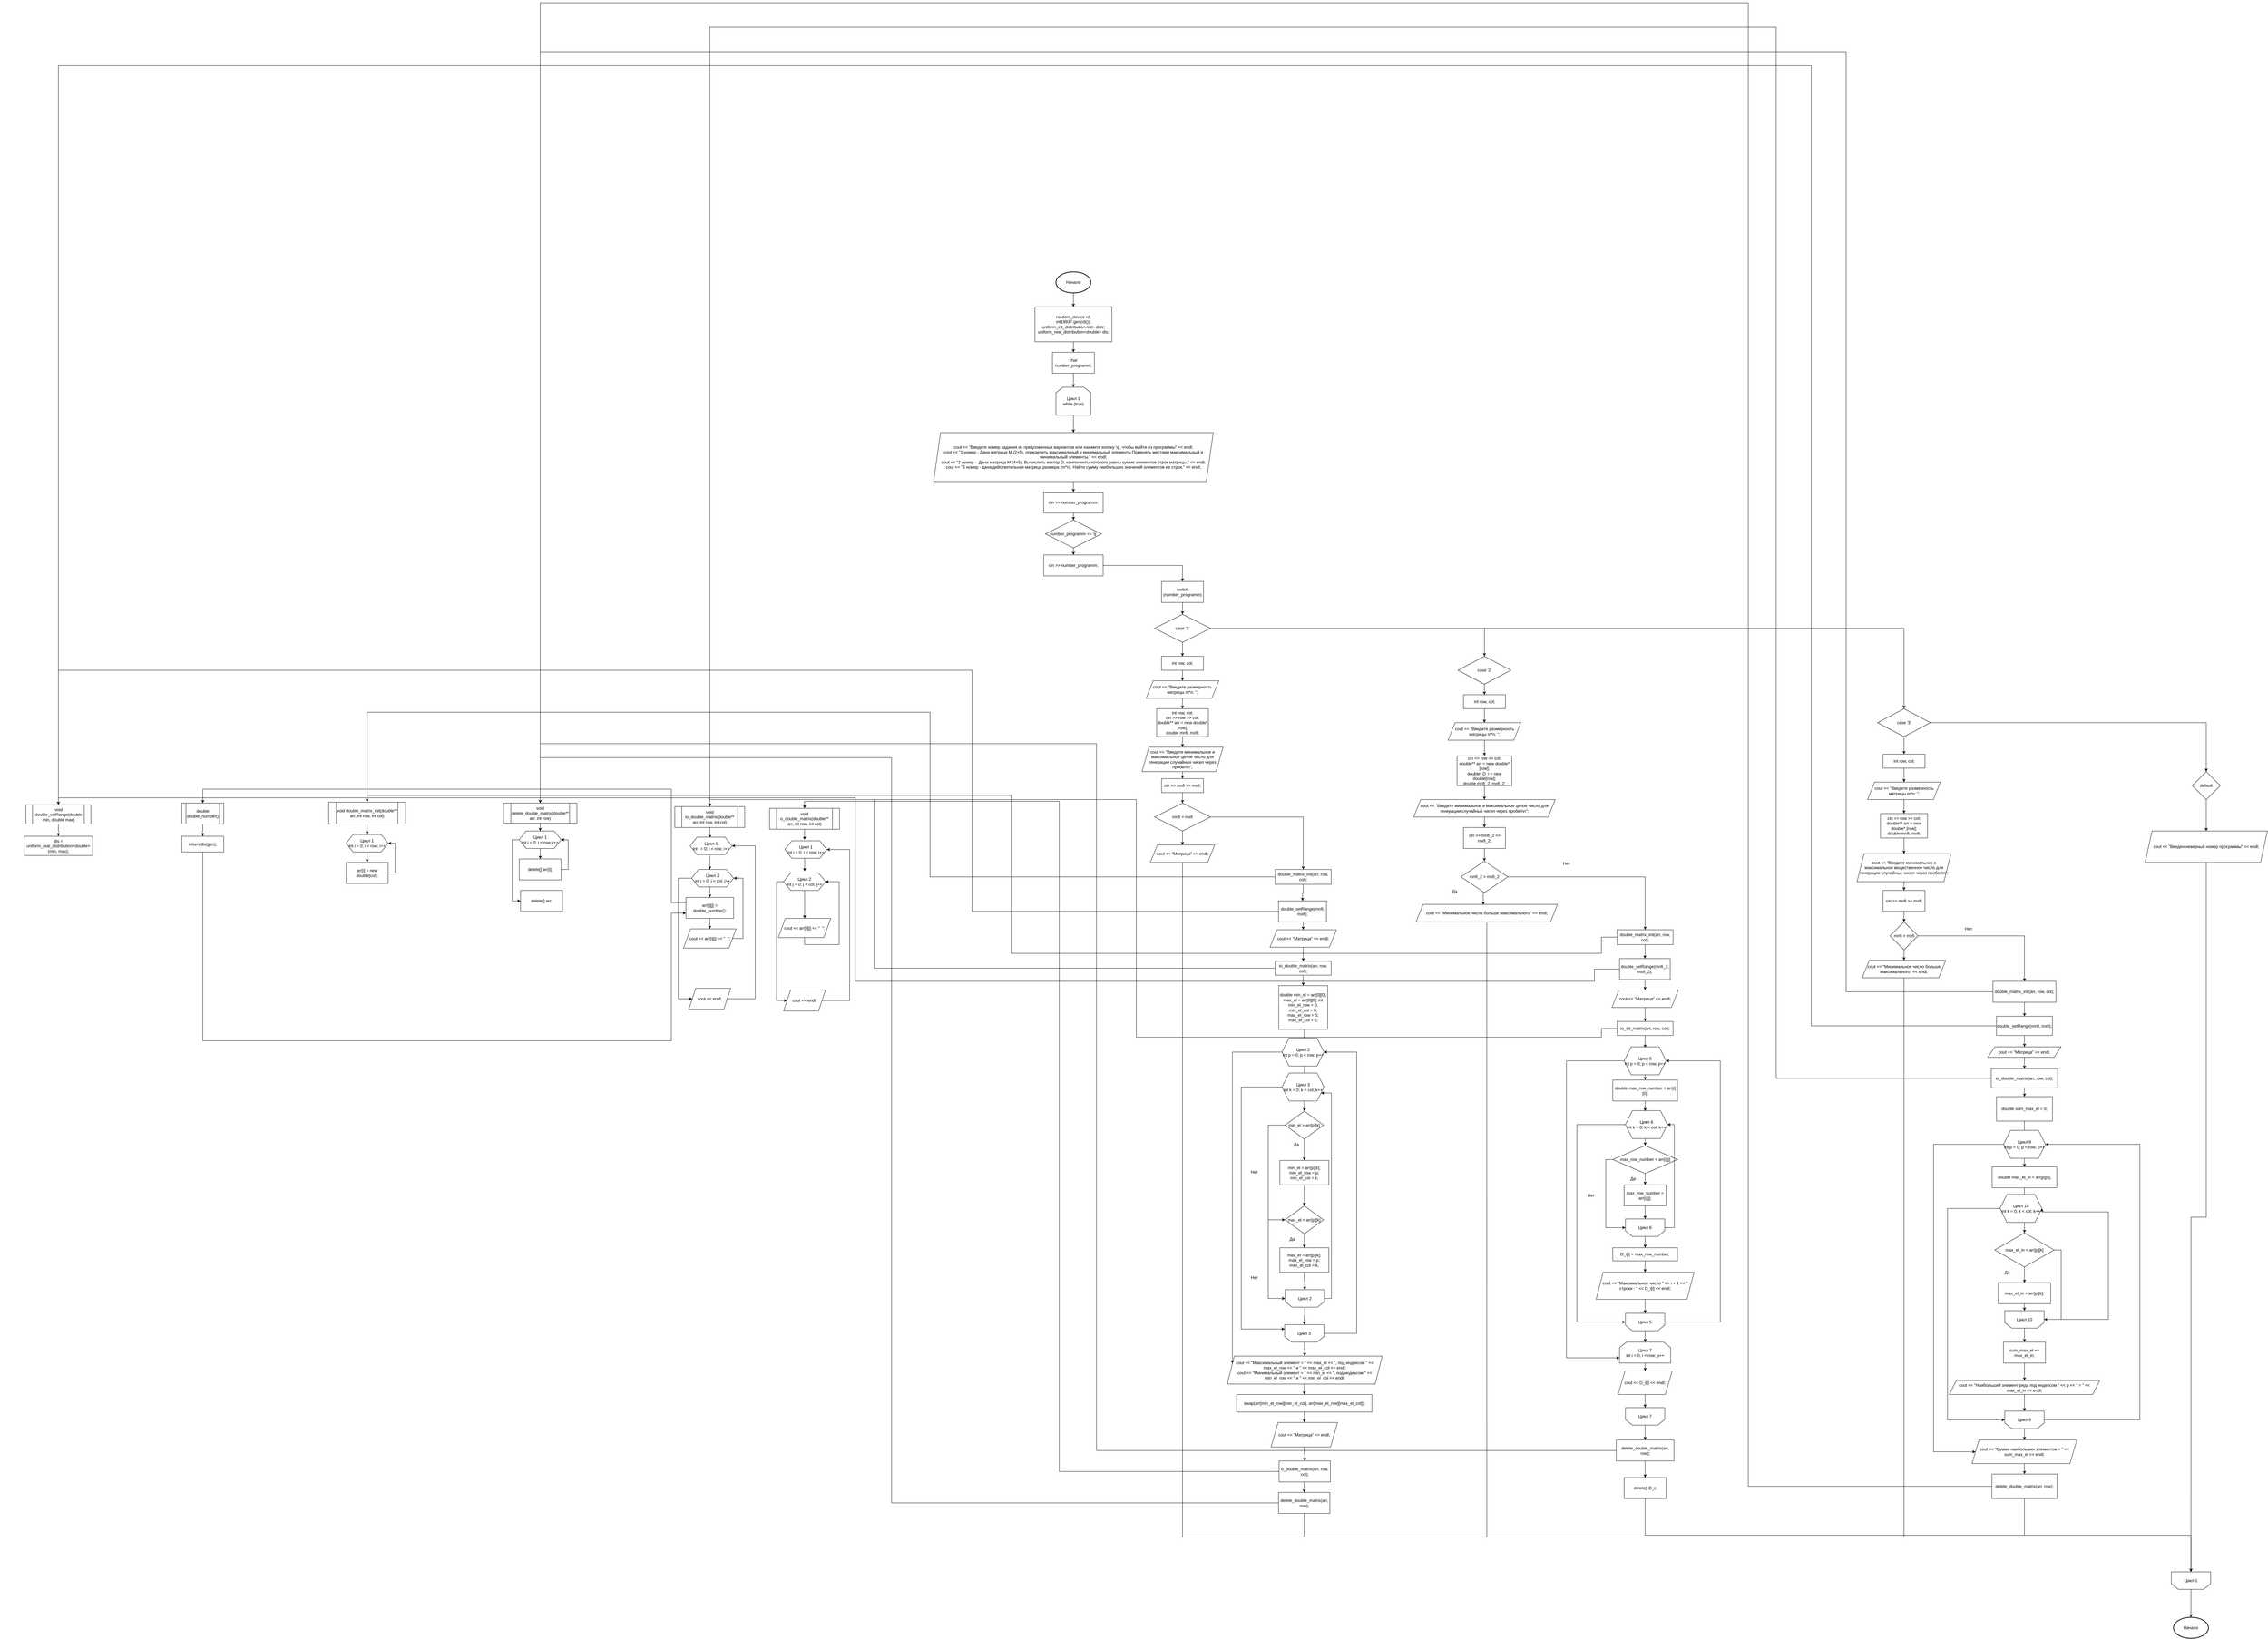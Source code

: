 <mxfile version="25.0.3">
  <diagram name="Страница — 1" id="457yv7lQqZas_1dT4NiV">
    <mxGraphModel dx="2458" dy="3556" grid="1" gridSize="10" guides="1" tooltips="1" connect="1" arrows="1" fold="1" page="1" pageScale="1" pageWidth="827" pageHeight="1169" math="0" shadow="0">
      <root>
        <mxCell id="0" />
        <mxCell id="1" parent="0" />
        <mxCell id="-8x3Pxed6yOZXoyHDveL-1" value="&lt;span id=&quot;boardmix-data-meta&quot;&gt;&lt;/span&gt;&lt;span id=&quot;boardmix-data-buffer&quot;&gt;&lt;/span&gt;" style="text;whiteSpace=wrap;html=1;" parent="1" vertex="1">
          <mxGeometry x="280" y="100" width="30" height="20" as="geometry" />
        </mxCell>
        <mxCell id="-8x3Pxed6yOZXoyHDveL-7" style="edgeStyle=orthogonalEdgeStyle;rounded=0;orthogonalLoop=1;jettySize=auto;html=1;exitX=0.5;exitY=1;exitDx=0;exitDy=0;" parent="1" source="-8x3Pxed6yOZXoyHDveL-5" target="-8x3Pxed6yOZXoyHDveL-6" edge="1">
          <mxGeometry relative="1" as="geometry" />
        </mxCell>
        <mxCell id="-8x3Pxed6yOZXoyHDveL-5" value="void double_setRange(double min, double max)" style="shape=process;whiteSpace=wrap;html=1;backgroundOutline=1;" parent="1" vertex="1">
          <mxGeometry x="354" y="55" width="186" height="55" as="geometry" />
        </mxCell>
        <mxCell id="-8x3Pxed6yOZXoyHDveL-6" value="dis = uniform_real_distribution&amp;lt;double&amp;gt;(min, max);" style="rounded=0;whiteSpace=wrap;html=1;" parent="1" vertex="1">
          <mxGeometry x="349" y="145" width="196" height="55" as="geometry" />
        </mxCell>
        <mxCell id="-8x3Pxed6yOZXoyHDveL-13" style="edgeStyle=orthogonalEdgeStyle;rounded=0;orthogonalLoop=1;jettySize=auto;html=1;exitX=0.5;exitY=1;exitDx=0;exitDy=0;entryX=0.5;entryY=0;entryDx=0;entryDy=0;" parent="1" source="-8x3Pxed6yOZXoyHDveL-11" target="-8x3Pxed6yOZXoyHDveL-12" edge="1">
          <mxGeometry relative="1" as="geometry" />
        </mxCell>
        <mxCell id="-8x3Pxed6yOZXoyHDveL-11" value="double double_number()" style="shape=process;whiteSpace=wrap;html=1;backgroundOutline=1;" parent="1" vertex="1">
          <mxGeometry x="800" y="50" width="120" height="60" as="geometry" />
        </mxCell>
        <mxCell id="-8x3Pxed6yOZXoyHDveL-110" style="edgeStyle=orthogonalEdgeStyle;rounded=0;orthogonalLoop=1;jettySize=auto;html=1;exitX=0.5;exitY=1;exitDx=0;exitDy=0;entryX=0;entryY=0.75;entryDx=0;entryDy=0;" parent="1" source="-8x3Pxed6yOZXoyHDveL-12" target="-8x3Pxed6yOZXoyHDveL-78" edge="1">
          <mxGeometry relative="1" as="geometry">
            <Array as="points">
              <mxPoint x="860" y="730" />
              <mxPoint x="2200" y="730" />
              <mxPoint x="2200" y="365" />
            </Array>
          </mxGeometry>
        </mxCell>
        <mxCell id="-8x3Pxed6yOZXoyHDveL-12" value="return dis(gen);" style="rounded=0;whiteSpace=wrap;html=1;" parent="1" vertex="1">
          <mxGeometry x="800" y="145" width="120" height="45" as="geometry" />
        </mxCell>
        <mxCell id="-8x3Pxed6yOZXoyHDveL-33" style="edgeStyle=orthogonalEdgeStyle;rounded=0;orthogonalLoop=1;jettySize=auto;html=1;exitX=0.5;exitY=1;exitDx=0;exitDy=0;entryX=0.5;entryY=0;entryDx=0;entryDy=0;" parent="1" source="-8x3Pxed6yOZXoyHDveL-25" edge="1">
          <mxGeometry relative="1" as="geometry">
            <mxPoint x="1330" y="140" as="targetPoint" />
          </mxGeometry>
        </mxCell>
        <mxCell id="-8x3Pxed6yOZXoyHDveL-25" value="void double_matrix_init(double** arr, int row, int col)" style="shape=process;whiteSpace=wrap;html=1;backgroundOutline=1;" parent="1" vertex="1">
          <mxGeometry x="1220" y="47.5" width="220" height="62.5" as="geometry" />
        </mxCell>
        <mxCell id="T_RLyQKFJA1o8WyO8hbp-16" style="edgeStyle=orthogonalEdgeStyle;rounded=0;orthogonalLoop=1;jettySize=auto;html=1;exitX=1;exitY=0.5;exitDx=0;exitDy=0;entryX=1;entryY=0.5;entryDx=0;entryDy=0;" edge="1" parent="1" source="-8x3Pxed6yOZXoyHDveL-29" target="T_RLyQKFJA1o8WyO8hbp-18">
          <mxGeometry relative="1" as="geometry">
            <mxPoint x="1470" y="210" as="targetPoint" />
          </mxGeometry>
        </mxCell>
        <mxCell id="-8x3Pxed6yOZXoyHDveL-29" value="arr[i] = new double[col];" style="rounded=0;whiteSpace=wrap;html=1;" parent="1" vertex="1">
          <mxGeometry x="1270" y="220" width="120" height="60" as="geometry" />
        </mxCell>
        <mxCell id="-8x3Pxed6yOZXoyHDveL-34" style="edgeStyle=orthogonalEdgeStyle;rounded=0;orthogonalLoop=1;jettySize=auto;html=1;exitX=0.5;exitY=1;exitDx=0;exitDy=0;entryX=0.5;entryY=0;entryDx=0;entryDy=0;" parent="1" target="-8x3Pxed6yOZXoyHDveL-29" edge="1">
          <mxGeometry relative="1" as="geometry">
            <mxPoint x="1330" y="190" as="sourcePoint" />
          </mxGeometry>
        </mxCell>
        <mxCell id="-8x3Pxed6yOZXoyHDveL-46" style="edgeStyle=orthogonalEdgeStyle;rounded=0;orthogonalLoop=1;jettySize=auto;html=1;exitX=0.5;exitY=1;exitDx=0;exitDy=0;entryX=0.5;entryY=0;entryDx=0;entryDy=0;" parent="1" source="-8x3Pxed6yOZXoyHDveL-47" edge="1">
          <mxGeometry relative="1" as="geometry">
            <mxPoint x="1825.0" y="130" as="targetPoint" />
          </mxGeometry>
        </mxCell>
        <mxCell id="-8x3Pxed6yOZXoyHDveL-47" value="void delete_double_matrix(double** arr, int row)" style="shape=process;whiteSpace=wrap;html=1;backgroundOutline=1;" parent="1" vertex="1">
          <mxGeometry x="1720" y="50" width="210" height="57.5" as="geometry" />
        </mxCell>
        <mxCell id="T_RLyQKFJA1o8WyO8hbp-14" style="edgeStyle=orthogonalEdgeStyle;rounded=0;orthogonalLoop=1;jettySize=auto;html=1;exitX=1;exitY=0.5;exitDx=0;exitDy=0;entryX=1;entryY=0.5;entryDx=0;entryDy=0;" edge="1" parent="1" source="-8x3Pxed6yOZXoyHDveL-49" target="T_RLyQKFJA1o8WyO8hbp-17">
          <mxGeometry relative="1" as="geometry">
            <mxPoint x="1881.25" y="155" as="targetPoint" />
          </mxGeometry>
        </mxCell>
        <mxCell id="-8x3Pxed6yOZXoyHDveL-49" value="delete[] arr[i];" style="rounded=0;whiteSpace=wrap;html=1;" parent="1" vertex="1">
          <mxGeometry x="1765" y="210" width="120" height="60" as="geometry" />
        </mxCell>
        <mxCell id="-8x3Pxed6yOZXoyHDveL-50" style="edgeStyle=orthogonalEdgeStyle;rounded=0;orthogonalLoop=1;jettySize=auto;html=1;exitX=0.5;exitY=1;exitDx=0;exitDy=0;entryX=0.5;entryY=0;entryDx=0;entryDy=0;" parent="1" target="-8x3Pxed6yOZXoyHDveL-49" edge="1">
          <mxGeometry relative="1" as="geometry">
            <mxPoint x="1825.0" y="180" as="sourcePoint" />
          </mxGeometry>
        </mxCell>
        <mxCell id="T_RLyQKFJA1o8WyO8hbp-15" style="edgeStyle=orthogonalEdgeStyle;rounded=0;orthogonalLoop=1;jettySize=auto;html=1;exitX=0;exitY=0.5;exitDx=0;exitDy=0;entryX=0;entryY=0.5;entryDx=0;entryDy=0;" edge="1" parent="1" source="T_RLyQKFJA1o8WyO8hbp-17" target="-8x3Pxed6yOZXoyHDveL-55">
          <mxGeometry relative="1" as="geometry">
            <mxPoint x="1768.75" y="155" as="sourcePoint" />
          </mxGeometry>
        </mxCell>
        <mxCell id="-8x3Pxed6yOZXoyHDveL-55" value="delete[] arr;" style="rounded=0;whiteSpace=wrap;html=1;" parent="1" vertex="1">
          <mxGeometry x="1768.75" y="300" width="120" height="60" as="geometry" />
        </mxCell>
        <mxCell id="-8x3Pxed6yOZXoyHDveL-71" style="edgeStyle=orthogonalEdgeStyle;rounded=0;orthogonalLoop=1;jettySize=auto;html=1;exitX=0.5;exitY=1;exitDx=0;exitDy=0;entryX=0.5;entryY=0;entryDx=0;entryDy=0;" parent="1" source="-8x3Pxed6yOZXoyHDveL-72" edge="1">
          <mxGeometry relative="1" as="geometry">
            <mxPoint x="2310.0" y="150" as="targetPoint" />
          </mxGeometry>
        </mxCell>
        <mxCell id="-8x3Pxed6yOZXoyHDveL-72" value="void io_double_matrix(double** arr, int row, int col)" style="shape=process;whiteSpace=wrap;html=1;backgroundOutline=1;" parent="1" vertex="1">
          <mxGeometry x="2210" y="60" width="200" height="60" as="geometry" />
        </mxCell>
        <mxCell id="-8x3Pxed6yOZXoyHDveL-73" style="edgeStyle=orthogonalEdgeStyle;rounded=0;orthogonalLoop=1;jettySize=auto;html=1;exitX=0.5;exitY=1;exitDx=0;exitDy=0;entryX=0.5;entryY=0;entryDx=0;entryDy=0;" parent="1" edge="1">
          <mxGeometry relative="1" as="geometry">
            <mxPoint x="2310.0" y="200" as="sourcePoint" />
            <mxPoint x="2310.0" y="240" as="targetPoint" />
          </mxGeometry>
        </mxCell>
        <mxCell id="-8x3Pxed6yOZXoyHDveL-75" style="edgeStyle=orthogonalEdgeStyle;rounded=0;orthogonalLoop=1;jettySize=auto;html=1;exitX=0.5;exitY=1;exitDx=0;exitDy=0;entryX=0.5;entryY=0;entryDx=0;entryDy=0;" parent="1" target="-8x3Pxed6yOZXoyHDveL-78" edge="1">
          <mxGeometry relative="1" as="geometry">
            <mxPoint x="2310.0" y="290" as="sourcePoint" />
          </mxGeometry>
        </mxCell>
        <mxCell id="-8x3Pxed6yOZXoyHDveL-85" style="edgeStyle=orthogonalEdgeStyle;rounded=0;orthogonalLoop=1;jettySize=auto;html=1;exitX=0.5;exitY=1;exitDx=0;exitDy=0;entryX=0.5;entryY=0;entryDx=0;entryDy=0;" parent="1" source="-8x3Pxed6yOZXoyHDveL-78" target="-8x3Pxed6yOZXoyHDveL-84" edge="1">
          <mxGeometry relative="1" as="geometry" />
        </mxCell>
        <mxCell id="-8x3Pxed6yOZXoyHDveL-109" style="edgeStyle=orthogonalEdgeStyle;rounded=0;orthogonalLoop=1;jettySize=auto;html=1;exitX=0;exitY=0.25;exitDx=0;exitDy=0;entryX=0.5;entryY=0;entryDx=0;entryDy=0;" parent="1" source="-8x3Pxed6yOZXoyHDveL-78" target="-8x3Pxed6yOZXoyHDveL-11" edge="1">
          <mxGeometry relative="1" as="geometry">
            <Array as="points">
              <mxPoint x="2200" y="335" />
              <mxPoint x="2200" y="10" />
              <mxPoint x="860" y="10" />
            </Array>
          </mxGeometry>
        </mxCell>
        <mxCell id="-8x3Pxed6yOZXoyHDveL-78" value="arr[i][j] = double_number();" style="rounded=0;whiteSpace=wrap;html=1;" parent="1" vertex="1">
          <mxGeometry x="2241.88" y="320" width="136.25" height="60" as="geometry" />
        </mxCell>
        <mxCell id="T_RLyQKFJA1o8WyO8hbp-11" style="edgeStyle=orthogonalEdgeStyle;rounded=0;orthogonalLoop=1;jettySize=auto;html=1;exitX=1;exitY=0.5;exitDx=0;exitDy=0;entryX=1;entryY=0.5;entryDx=0;entryDy=0;" edge="1" parent="1" source="-8x3Pxed6yOZXoyHDveL-84" target="T_RLyQKFJA1o8WyO8hbp-10">
          <mxGeometry relative="1" as="geometry">
            <Array as="points">
              <mxPoint x="2405" y="438" />
              <mxPoint x="2405" y="265" />
            </Array>
          </mxGeometry>
        </mxCell>
        <mxCell id="-8x3Pxed6yOZXoyHDveL-84" value="cout &amp;lt;&amp;lt; arr[i][j] &amp;lt;&amp;lt; &quot;&amp;nbsp; &quot;;" style="shape=parallelogram;perimeter=parallelogramPerimeter;whiteSpace=wrap;html=1;fixedSize=1;" parent="1" vertex="1">
          <mxGeometry x="2235" y="410" width="150" height="55" as="geometry" />
        </mxCell>
        <mxCell id="T_RLyQKFJA1o8WyO8hbp-13" style="edgeStyle=orthogonalEdgeStyle;rounded=0;orthogonalLoop=1;jettySize=auto;html=1;exitX=1;exitY=0.5;exitDx=0;exitDy=0;entryX=1;entryY=0.5;entryDx=0;entryDy=0;" edge="1" parent="1" source="-8x3Pxed6yOZXoyHDveL-87" target="T_RLyQKFJA1o8WyO8hbp-9">
          <mxGeometry relative="1" as="geometry">
            <Array as="points">
              <mxPoint x="2440" y="610" />
              <mxPoint x="2440" y="173" />
            </Array>
          </mxGeometry>
        </mxCell>
        <mxCell id="-8x3Pxed6yOZXoyHDveL-87" value="cout &amp;lt;&amp;lt; endl;" style="shape=parallelogram;perimeter=parallelogramPerimeter;whiteSpace=wrap;html=1;fixedSize=1;" parent="1" vertex="1">
          <mxGeometry x="2250" y="580" width="120" height="60" as="geometry" />
        </mxCell>
        <mxCell id="-8x3Pxed6yOZXoyHDveL-133" style="edgeStyle=orthogonalEdgeStyle;rounded=0;orthogonalLoop=1;jettySize=auto;html=1;exitX=0.5;exitY=1;exitDx=0;exitDy=0;exitPerimeter=0;entryX=0.5;entryY=0;entryDx=0;entryDy=0;" parent="1" source="-8x3Pxed6yOZXoyHDveL-131" target="-8x3Pxed6yOZXoyHDveL-132" edge="1">
          <mxGeometry relative="1" as="geometry" />
        </mxCell>
        <mxCell id="-8x3Pxed6yOZXoyHDveL-131" value="Начало" style="strokeWidth=2;html=1;shape=mxgraph.flowchart.start_1;whiteSpace=wrap;" parent="1" vertex="1">
          <mxGeometry x="3300" y="-1470" width="100" height="60" as="geometry" />
        </mxCell>
        <mxCell id="-8x3Pxed6yOZXoyHDveL-135" style="edgeStyle=orthogonalEdgeStyle;rounded=0;orthogonalLoop=1;jettySize=auto;html=1;exitX=0.5;exitY=1;exitDx=0;exitDy=0;entryX=0.5;entryY=0;entryDx=0;entryDy=0;" parent="1" source="-8x3Pxed6yOZXoyHDveL-132" target="-8x3Pxed6yOZXoyHDveL-134" edge="1">
          <mxGeometry relative="1" as="geometry" />
        </mxCell>
        <mxCell id="-8x3Pxed6yOZXoyHDveL-132" value="&lt;div&gt;random_device rd;&lt;/div&gt;&lt;div&gt;mt19937 gen(rd());&lt;/div&gt;&lt;div&gt;uniform_int_distribution&amp;lt;int&amp;gt; distr;&lt;/div&gt;&lt;div&gt;uniform_real_distribution&amp;lt;double&amp;gt; dis;&lt;/div&gt;" style="rounded=0;whiteSpace=wrap;html=1;" parent="1" vertex="1">
          <mxGeometry x="3240" y="-1370" width="220" height="100" as="geometry" />
        </mxCell>
        <mxCell id="-8x3Pxed6yOZXoyHDveL-137" style="edgeStyle=orthogonalEdgeStyle;rounded=0;orthogonalLoop=1;jettySize=auto;html=1;exitX=0.5;exitY=1;exitDx=0;exitDy=0;entryX=0.5;entryY=0;entryDx=0;entryDy=0;" parent="1" source="-8x3Pxed6yOZXoyHDveL-134" target="-8x3Pxed6yOZXoyHDveL-136" edge="1">
          <mxGeometry relative="1" as="geometry" />
        </mxCell>
        <mxCell id="-8x3Pxed6yOZXoyHDveL-134" value="char number_programm;" style="rounded=0;whiteSpace=wrap;html=1;" parent="1" vertex="1">
          <mxGeometry x="3290" y="-1240" width="120" height="60" as="geometry" />
        </mxCell>
        <mxCell id="-8x3Pxed6yOZXoyHDveL-139" style="edgeStyle=orthogonalEdgeStyle;rounded=0;orthogonalLoop=1;jettySize=auto;html=1;exitX=0.5;exitY=1;exitDx=0;exitDy=0;entryX=0.5;entryY=0;entryDx=0;entryDy=0;" parent="1" source="-8x3Pxed6yOZXoyHDveL-136" target="-8x3Pxed6yOZXoyHDveL-138" edge="1">
          <mxGeometry relative="1" as="geometry" />
        </mxCell>
        <mxCell id="-8x3Pxed6yOZXoyHDveL-136" value="Цикл 1&lt;br&gt;while (true)" style="shape=loopLimit;whiteSpace=wrap;html=1;" parent="1" vertex="1">
          <mxGeometry x="3300" y="-1140" width="100" height="80" as="geometry" />
        </mxCell>
        <mxCell id="-8x3Pxed6yOZXoyHDveL-141" style="edgeStyle=orthogonalEdgeStyle;rounded=0;orthogonalLoop=1;jettySize=auto;html=1;exitX=0.5;exitY=1;exitDx=0;exitDy=0;entryX=0.5;entryY=0;entryDx=0;entryDy=0;" parent="1" source="-8x3Pxed6yOZXoyHDveL-138" target="-8x3Pxed6yOZXoyHDveL-140" edge="1">
          <mxGeometry relative="1" as="geometry" />
        </mxCell>
        <mxCell id="-8x3Pxed6yOZXoyHDveL-138" value="&lt;div&gt;cout &amp;lt;&amp;lt; &quot;Введите номер задания из предложенных вариантов или нажмите кнопку &#39;q&#39;, чтобы выйти из программы&quot; &amp;lt;&amp;lt; endl;&lt;/div&gt;&lt;div&gt;cout &amp;lt;&amp;lt; &quot;1 номер - Дана матрица М (2×5), определить максимальный и минимальный элементы.Поменять местами максимальный и минимальный элементы.&quot; &amp;lt;&amp;lt; endl;&lt;/div&gt;&lt;div&gt;cout &amp;lt;&amp;lt; &quot;2 номер -&amp;nbsp; Дана матрица М (4×5). Вычислить вектор D, компоненты которого равны сумме элементов строк матрицы.&quot; &amp;lt;&amp;lt; endl;&lt;/div&gt;&lt;div&gt;cout &amp;lt;&amp;lt; &quot;3 номер - дана действительная матрица размера (m*n). Найти сумму наибольших значений элементов ее строк.&quot; &amp;lt;&amp;lt; endl;&lt;/div&gt;" style="shape=parallelogram;perimeter=parallelogramPerimeter;whiteSpace=wrap;html=1;fixedSize=1;" parent="1" vertex="1">
          <mxGeometry x="2950" y="-1010" width="800" height="140" as="geometry" />
        </mxCell>
        <mxCell id="-8x3Pxed6yOZXoyHDveL-143" style="edgeStyle=orthogonalEdgeStyle;rounded=0;orthogonalLoop=1;jettySize=auto;html=1;exitX=0.5;exitY=1;exitDx=0;exitDy=0;entryX=0.5;entryY=0;entryDx=0;entryDy=0;" parent="1" source="-8x3Pxed6yOZXoyHDveL-140" target="-8x3Pxed6yOZXoyHDveL-142" edge="1">
          <mxGeometry relative="1" as="geometry" />
        </mxCell>
        <mxCell id="-8x3Pxed6yOZXoyHDveL-140" value="cin &amp;gt;&amp;gt; number_programm;" style="rounded=0;whiteSpace=wrap;html=1;" parent="1" vertex="1">
          <mxGeometry x="3265" y="-840" width="170" height="60" as="geometry" />
        </mxCell>
        <mxCell id="-8x3Pxed6yOZXoyHDveL-145" style="edgeStyle=orthogonalEdgeStyle;rounded=0;orthogonalLoop=1;jettySize=auto;html=1;exitX=0.5;exitY=1;exitDx=0;exitDy=0;entryX=0.5;entryY=0;entryDx=0;entryDy=0;" parent="1" source="-8x3Pxed6yOZXoyHDveL-142" target="-8x3Pxed6yOZXoyHDveL-144" edge="1">
          <mxGeometry relative="1" as="geometry" />
        </mxCell>
        <mxCell id="-8x3Pxed6yOZXoyHDveL-142" value="number_programm == &#39;q&#39;" style="rhombus;whiteSpace=wrap;html=1;" parent="1" vertex="1">
          <mxGeometry x="3270" y="-760" width="160" height="80" as="geometry" />
        </mxCell>
        <mxCell id="-8x3Pxed6yOZXoyHDveL-147" style="edgeStyle=orthogonalEdgeStyle;rounded=0;orthogonalLoop=1;jettySize=auto;html=1;exitX=1;exitY=0.5;exitDx=0;exitDy=0;entryX=0.5;entryY=0;entryDx=0;entryDy=0;" parent="1" source="-8x3Pxed6yOZXoyHDveL-144" target="-8x3Pxed6yOZXoyHDveL-146" edge="1">
          <mxGeometry relative="1" as="geometry" />
        </mxCell>
        <mxCell id="-8x3Pxed6yOZXoyHDveL-144" value="cin &amp;gt;&amp;gt; number_programm;" style="rounded=0;whiteSpace=wrap;html=1;" parent="1" vertex="1">
          <mxGeometry x="3265" y="-660" width="170" height="60" as="geometry" />
        </mxCell>
        <mxCell id="-8x3Pxed6yOZXoyHDveL-149" style="edgeStyle=orthogonalEdgeStyle;rounded=0;orthogonalLoop=1;jettySize=auto;html=1;exitX=0.5;exitY=1;exitDx=0;exitDy=0;entryX=0.5;entryY=0;entryDx=0;entryDy=0;" parent="1" source="-8x3Pxed6yOZXoyHDveL-146" target="-8x3Pxed6yOZXoyHDveL-148" edge="1">
          <mxGeometry relative="1" as="geometry" />
        </mxCell>
        <mxCell id="-8x3Pxed6yOZXoyHDveL-146" value="switch (number_programm)" style="rounded=0;whiteSpace=wrap;html=1;" parent="1" vertex="1">
          <mxGeometry x="3602" y="-584" width="120" height="60" as="geometry" />
        </mxCell>
        <mxCell id="-8x3Pxed6yOZXoyHDveL-151" style="edgeStyle=orthogonalEdgeStyle;rounded=0;orthogonalLoop=1;jettySize=auto;html=1;exitX=0.5;exitY=1;exitDx=0;exitDy=0;entryX=0.5;entryY=0;entryDx=0;entryDy=0;" parent="1" source="-8x3Pxed6yOZXoyHDveL-148" target="-8x3Pxed6yOZXoyHDveL-150" edge="1">
          <mxGeometry relative="1" as="geometry" />
        </mxCell>
        <mxCell id="-8x3Pxed6yOZXoyHDveL-225" style="edgeStyle=orthogonalEdgeStyle;rounded=0;orthogonalLoop=1;jettySize=auto;html=1;exitX=1;exitY=0.5;exitDx=0;exitDy=0;entryX=0.5;entryY=0;entryDx=0;entryDy=0;" parent="1" source="-8x3Pxed6yOZXoyHDveL-148" target="-8x3Pxed6yOZXoyHDveL-224" edge="1">
          <mxGeometry relative="1" as="geometry" />
        </mxCell>
        <mxCell id="-8x3Pxed6yOZXoyHDveL-289" style="edgeStyle=orthogonalEdgeStyle;rounded=0;orthogonalLoop=1;jettySize=auto;html=1;exitX=1;exitY=0.5;exitDx=0;exitDy=0;entryX=0.5;entryY=0;entryDx=0;entryDy=0;" parent="1" source="-8x3Pxed6yOZXoyHDveL-148" target="-8x3Pxed6yOZXoyHDveL-288" edge="1">
          <mxGeometry relative="1" as="geometry" />
        </mxCell>
        <mxCell id="-8x3Pxed6yOZXoyHDveL-148" value="case &#39;1&#39;" style="rhombus;whiteSpace=wrap;html=1;" parent="1" vertex="1">
          <mxGeometry x="3582" y="-490" width="160" height="80" as="geometry" />
        </mxCell>
        <mxCell id="-8x3Pxed6yOZXoyHDveL-153" style="edgeStyle=orthogonalEdgeStyle;rounded=0;orthogonalLoop=1;jettySize=auto;html=1;exitX=0.5;exitY=1;exitDx=0;exitDy=0;entryX=0.5;entryY=0;entryDx=0;entryDy=0;" parent="1" source="-8x3Pxed6yOZXoyHDveL-150" target="-8x3Pxed6yOZXoyHDveL-152" edge="1">
          <mxGeometry relative="1" as="geometry" />
        </mxCell>
        <mxCell id="-8x3Pxed6yOZXoyHDveL-150" value="int row, col;" style="rounded=0;whiteSpace=wrap;html=1;" parent="1" vertex="1">
          <mxGeometry x="3602" y="-370" width="120" height="40" as="geometry" />
        </mxCell>
        <mxCell id="-8x3Pxed6yOZXoyHDveL-155" style="edgeStyle=orthogonalEdgeStyle;rounded=0;orthogonalLoop=1;jettySize=auto;html=1;exitX=0.5;exitY=1;exitDx=0;exitDy=0;" parent="1" source="-8x3Pxed6yOZXoyHDveL-152" target="-8x3Pxed6yOZXoyHDveL-154" edge="1">
          <mxGeometry relative="1" as="geometry" />
        </mxCell>
        <mxCell id="-8x3Pxed6yOZXoyHDveL-152" value="&lt;div style=&quot;&quot;&gt;&lt;span style=&quot;background-color: initial;&quot;&gt;cout &amp;lt;&amp;lt; &quot;Введите размерность матрицы m*n: &quot;;&lt;/span&gt;&lt;/div&gt;" style="shape=parallelogram;perimeter=parallelogramPerimeter;whiteSpace=wrap;html=1;fixedSize=1;align=center;" parent="1" vertex="1">
          <mxGeometry x="3558" y="-300" width="208" height="50" as="geometry" />
        </mxCell>
        <mxCell id="-8x3Pxed6yOZXoyHDveL-157" style="edgeStyle=orthogonalEdgeStyle;rounded=0;orthogonalLoop=1;jettySize=auto;html=1;exitX=0.5;exitY=1;exitDx=0;exitDy=0;entryX=0.5;entryY=0;entryDx=0;entryDy=0;" parent="1" source="-8x3Pxed6yOZXoyHDveL-154" target="-8x3Pxed6yOZXoyHDveL-156" edge="1">
          <mxGeometry relative="1" as="geometry" />
        </mxCell>
        <mxCell id="-8x3Pxed6yOZXoyHDveL-154" value="&lt;div&gt;int row, col;&lt;/div&gt;&lt;div&gt;cin &amp;gt;&amp;gt; row &amp;gt;&amp;gt; col;&lt;/div&gt;&lt;div&gt;double** arr = new double* [row];&lt;/div&gt;&lt;div&gt;double mnfi, mxfi;&lt;/div&gt;" style="rounded=0;whiteSpace=wrap;html=1;" parent="1" vertex="1">
          <mxGeometry x="3588" y="-220" width="148" height="80" as="geometry" />
        </mxCell>
        <mxCell id="-8x3Pxed6yOZXoyHDveL-159" style="edgeStyle=orthogonalEdgeStyle;rounded=0;orthogonalLoop=1;jettySize=auto;html=1;exitX=0.5;exitY=1;exitDx=0;exitDy=0;entryX=0.5;entryY=0;entryDx=0;entryDy=0;" parent="1" source="-8x3Pxed6yOZXoyHDveL-156" target="-8x3Pxed6yOZXoyHDveL-158" edge="1">
          <mxGeometry relative="1" as="geometry" />
        </mxCell>
        <mxCell id="-8x3Pxed6yOZXoyHDveL-156" value="&lt;div style=&quot;&quot;&gt;cout &amp;lt;&amp;lt; &quot;Введите минимальное и максимальное целое число для генерации случайных чисел через пробел\n&quot;;&lt;/div&gt;" style="shape=parallelogram;perimeter=parallelogramPerimeter;whiteSpace=wrap;html=1;fixedSize=1;align=center;" parent="1" vertex="1">
          <mxGeometry x="3546" y="-110" width="232" height="70" as="geometry" />
        </mxCell>
        <mxCell id="-8x3Pxed6yOZXoyHDveL-161" style="edgeStyle=orthogonalEdgeStyle;rounded=0;orthogonalLoop=1;jettySize=auto;html=1;exitX=0.5;exitY=1;exitDx=0;exitDy=0;entryX=0.5;entryY=0;entryDx=0;entryDy=0;" parent="1" source="-8x3Pxed6yOZXoyHDveL-158" target="-8x3Pxed6yOZXoyHDveL-160" edge="1">
          <mxGeometry relative="1" as="geometry" />
        </mxCell>
        <mxCell id="-8x3Pxed6yOZXoyHDveL-158" value="cin &amp;gt;&amp;gt; mnfi &amp;gt;&amp;gt; mxfi;" style="rounded=0;whiteSpace=wrap;html=1;" parent="1" vertex="1">
          <mxGeometry x="3602" y="-20" width="120" height="40" as="geometry" />
        </mxCell>
        <mxCell id="-8x3Pxed6yOZXoyHDveL-163" style="edgeStyle=orthogonalEdgeStyle;rounded=0;orthogonalLoop=1;jettySize=auto;html=1;exitX=1;exitY=0.5;exitDx=0;exitDy=0;entryX=0.5;entryY=0;entryDx=0;entryDy=0;" parent="1" source="-8x3Pxed6yOZXoyHDveL-160" target="-8x3Pxed6yOZXoyHDveL-162" edge="1">
          <mxGeometry relative="1" as="geometry" />
        </mxCell>
        <mxCell id="-8x3Pxed6yOZXoyHDveL-165" style="edgeStyle=orthogonalEdgeStyle;rounded=0;orthogonalLoop=1;jettySize=auto;html=1;exitX=0.5;exitY=1;exitDx=0;exitDy=0;entryX=0.5;entryY=0;entryDx=0;entryDy=0;" parent="1" source="-8x3Pxed6yOZXoyHDveL-160" target="-8x3Pxed6yOZXoyHDveL-164" edge="1">
          <mxGeometry relative="1" as="geometry" />
        </mxCell>
        <mxCell id="-8x3Pxed6yOZXoyHDveL-160" value="mnfi &amp;gt; mxfi" style="rhombus;whiteSpace=wrap;html=1;" parent="1" vertex="1">
          <mxGeometry x="3582" y="50" width="160" height="80" as="geometry" />
        </mxCell>
        <mxCell id="-8x3Pxed6yOZXoyHDveL-168" style="edgeStyle=orthogonalEdgeStyle;rounded=0;orthogonalLoop=1;jettySize=auto;html=1;exitX=0.5;exitY=1;exitDx=0;exitDy=0;" parent="1" source="-8x3Pxed6yOZXoyHDveL-162" target="-8x3Pxed6yOZXoyHDveL-167" edge="1">
          <mxGeometry relative="1" as="geometry" />
        </mxCell>
        <mxCell id="3ScsHd5Qisc_oB66UDa0-1" style="edgeStyle=orthogonalEdgeStyle;rounded=0;orthogonalLoop=1;jettySize=auto;html=1;exitX=0;exitY=0.5;exitDx=0;exitDy=0;entryX=0.5;entryY=0;entryDx=0;entryDy=0;" parent="1" source="-8x3Pxed6yOZXoyHDveL-162" target="-8x3Pxed6yOZXoyHDveL-25" edge="1">
          <mxGeometry relative="1" as="geometry">
            <Array as="points">
              <mxPoint x="2940" y="261" />
              <mxPoint x="2940" y="-210" />
              <mxPoint x="1330" y="-210" />
            </Array>
          </mxGeometry>
        </mxCell>
        <mxCell id="-8x3Pxed6yOZXoyHDveL-162" value="double_matrix_init(arr, row, col);" style="rounded=0;whiteSpace=wrap;html=1;" parent="1" vertex="1">
          <mxGeometry x="3927.19" y="240" width="160" height="42.5" as="geometry" />
        </mxCell>
        <mxCell id="-8x3Pxed6yOZXoyHDveL-363" style="edgeStyle=orthogonalEdgeStyle;rounded=0;orthogonalLoop=1;jettySize=auto;html=1;exitX=0.5;exitY=1;exitDx=0;exitDy=0;entryX=0.5;entryY=0;entryDx=0;entryDy=0;" parent="1" source="-8x3Pxed6yOZXoyHDveL-164" target="-8x3Pxed6yOZXoyHDveL-356" edge="1">
          <mxGeometry relative="1" as="geometry">
            <Array as="points">
              <mxPoint x="3662" y="2150" />
              <mxPoint x="6547" y="2150" />
            </Array>
          </mxGeometry>
        </mxCell>
        <mxCell id="-8x3Pxed6yOZXoyHDveL-164" value="&lt;div style=&quot;&quot;&gt;cout &amp;lt;&amp;lt; &quot;Матрица&quot; &amp;lt;&amp;lt; endl;&lt;/div&gt;" style="shape=parallelogram;perimeter=parallelogramPerimeter;whiteSpace=wrap;html=1;fixedSize=1;align=center;" parent="1" vertex="1">
          <mxGeometry x="3570" y="170" width="184" height="50" as="geometry" />
        </mxCell>
        <mxCell id="-8x3Pxed6yOZXoyHDveL-175" style="edgeStyle=orthogonalEdgeStyle;rounded=0;orthogonalLoop=1;jettySize=auto;html=1;exitX=0.5;exitY=1;exitDx=0;exitDy=0;entryX=0.5;entryY=0;entryDx=0;entryDy=0;" parent="1" source="-8x3Pxed6yOZXoyHDveL-167" target="-8x3Pxed6yOZXoyHDveL-173" edge="1">
          <mxGeometry relative="1" as="geometry" />
        </mxCell>
        <mxCell id="3ScsHd5Qisc_oB66UDa0-2" style="edgeStyle=orthogonalEdgeStyle;rounded=0;orthogonalLoop=1;jettySize=auto;html=1;exitX=0;exitY=0.5;exitDx=0;exitDy=0;entryX=0.5;entryY=0;entryDx=0;entryDy=0;" parent="1" source="-8x3Pxed6yOZXoyHDveL-167" target="-8x3Pxed6yOZXoyHDveL-5" edge="1">
          <mxGeometry relative="1" as="geometry">
            <mxPoint x="452.327" y="50" as="targetPoint" />
            <Array as="points">
              <mxPoint x="3060" y="360" />
              <mxPoint x="3060" y="-330" />
              <mxPoint x="447" y="-330" />
            </Array>
          </mxGeometry>
        </mxCell>
        <mxCell id="-8x3Pxed6yOZXoyHDveL-167" value="double_setRange(mnfi, mxfi);" style="rounded=0;whiteSpace=wrap;html=1;" parent="1" vertex="1">
          <mxGeometry x="3936.57" y="330" width="137.19" height="60" as="geometry" />
        </mxCell>
        <mxCell id="-8x3Pxed6yOZXoyHDveL-177" style="edgeStyle=orthogonalEdgeStyle;rounded=0;orthogonalLoop=1;jettySize=auto;html=1;exitX=0.5;exitY=1;exitDx=0;exitDy=0;" parent="1" source="-8x3Pxed6yOZXoyHDveL-173" target="-8x3Pxed6yOZXoyHDveL-176" edge="1">
          <mxGeometry relative="1" as="geometry" />
        </mxCell>
        <mxCell id="-8x3Pxed6yOZXoyHDveL-173" value="cout &amp;lt;&amp;lt; &quot;Матрица&quot; &amp;lt;&amp;lt; endl;" style="shape=parallelogram;perimeter=parallelogramPerimeter;whiteSpace=wrap;html=1;fixedSize=1;" parent="1" vertex="1">
          <mxGeometry x="3912.19" y="412.5" width="190" height="50" as="geometry" />
        </mxCell>
        <mxCell id="-8x3Pxed6yOZXoyHDveL-180" style="edgeStyle=orthogonalEdgeStyle;rounded=0;orthogonalLoop=1;jettySize=auto;html=1;exitX=0.5;exitY=1;exitDx=0;exitDy=0;entryX=0.5;entryY=0;entryDx=0;entryDy=0;" parent="1" source="-8x3Pxed6yOZXoyHDveL-176" target="-8x3Pxed6yOZXoyHDveL-179" edge="1">
          <mxGeometry relative="1" as="geometry" />
        </mxCell>
        <mxCell id="3ScsHd5Qisc_oB66UDa0-3" style="edgeStyle=orthogonalEdgeStyle;rounded=0;orthogonalLoop=1;jettySize=auto;html=1;exitX=0;exitY=0.5;exitDx=0;exitDy=0;entryX=0.5;entryY=0;entryDx=0;entryDy=0;" parent="1" source="-8x3Pxed6yOZXoyHDveL-176" target="-8x3Pxed6yOZXoyHDveL-72" edge="1">
          <mxGeometry relative="1" as="geometry">
            <Array as="points">
              <mxPoint x="2780" y="522" />
              <mxPoint x="2780" y="40" />
              <mxPoint x="2310" y="40" />
            </Array>
          </mxGeometry>
        </mxCell>
        <mxCell id="-8x3Pxed6yOZXoyHDveL-176" value="io_double_matrix(arr, row, col);" style="rounded=0;whiteSpace=wrap;html=1;" parent="1" vertex="1">
          <mxGeometry x="3927.19" y="502.5" width="160" height="40" as="geometry" />
        </mxCell>
        <mxCell id="-8x3Pxed6yOZXoyHDveL-194" style="edgeStyle=orthogonalEdgeStyle;rounded=0;orthogonalLoop=1;jettySize=auto;html=1;exitX=0.5;exitY=1;exitDx=0;exitDy=0;entryX=0.5;entryY=0;entryDx=0;entryDy=0;" parent="1" source="-8x3Pxed6yOZXoyHDveL-179" edge="1">
          <mxGeometry relative="1" as="geometry">
            <mxPoint x="4010.315" y="732.5" as="targetPoint" />
          </mxGeometry>
        </mxCell>
        <mxCell id="-8x3Pxed6yOZXoyHDveL-179" value="double min_el = arr[0][0], max_el = arr[0][0]; int min_el_row = 0, min_el_col = 0, max_el_row = 0, max_el_col = 0;" style="rounded=0;whiteSpace=wrap;html=1;" parent="1" vertex="1">
          <mxGeometry x="3937.19" y="572.5" width="140" height="125" as="geometry" />
        </mxCell>
        <mxCell id="-8x3Pxed6yOZXoyHDveL-181" style="edgeStyle=orthogonalEdgeStyle;rounded=0;orthogonalLoop=1;jettySize=auto;html=1;exitX=0.5;exitY=1;exitDx=0;exitDy=0;entryX=0.5;entryY=0;entryDx=0;entryDy=0;" parent="1" edge="1">
          <mxGeometry relative="1" as="geometry">
            <mxPoint x="4010.315" y="792.5" as="sourcePoint" />
            <mxPoint x="4010.315" y="832.5" as="targetPoint" />
          </mxGeometry>
        </mxCell>
        <mxCell id="-8x3Pxed6yOZXoyHDveL-198" style="edgeStyle=orthogonalEdgeStyle;rounded=0;orthogonalLoop=1;jettySize=auto;html=1;exitX=0.5;exitY=1;exitDx=0;exitDy=0;entryX=0.5;entryY=0;entryDx=0;entryDy=0;" parent="1" target="-8x3Pxed6yOZXoyHDveL-195" edge="1">
          <mxGeometry relative="1" as="geometry">
            <mxPoint x="4010.315" y="902.5" as="sourcePoint" />
          </mxGeometry>
        </mxCell>
        <mxCell id="-8x3Pxed6yOZXoyHDveL-210" style="edgeStyle=orthogonalEdgeStyle;rounded=0;orthogonalLoop=1;jettySize=auto;html=1;exitX=0.5;exitY=0;exitDx=0;exitDy=0;entryX=0.5;entryY=1;entryDx=0;entryDy=0;" parent="1" source="-8x3Pxed6yOZXoyHDveL-186" target="-8x3Pxed6yOZXoyHDveL-188" edge="1">
          <mxGeometry relative="1" as="geometry" />
        </mxCell>
        <mxCell id="T_RLyQKFJA1o8WyO8hbp-21" style="edgeStyle=orthogonalEdgeStyle;rounded=0;orthogonalLoop=1;jettySize=auto;html=1;exitX=0;exitY=0.5;exitDx=0;exitDy=0;entryX=1;entryY=0.75;entryDx=0;entryDy=0;" edge="1" parent="1" source="-8x3Pxed6yOZXoyHDveL-186" target="T_RLyQKFJA1o8WyO8hbp-20">
          <mxGeometry relative="1" as="geometry">
            <Array as="points">
              <mxPoint x="4088" y="1468" />
              <mxPoint x="4088" y="880" />
            </Array>
          </mxGeometry>
        </mxCell>
        <mxCell id="-8x3Pxed6yOZXoyHDveL-186" value="" style="shape=loopLimit;whiteSpace=wrap;html=1;rotation=-180;" parent="1" vertex="1">
          <mxGeometry x="3955.32" y="1442.5" width="112.5" height="50" as="geometry" />
        </mxCell>
        <mxCell id="-8x3Pxed6yOZXoyHDveL-187" value="Цикл 2" style="text;html=1;align=center;verticalAlign=middle;whiteSpace=wrap;rounded=0;" parent="1" vertex="1">
          <mxGeometry x="3981.57" y="1452.5" width="59.99" height="30" as="geometry" />
        </mxCell>
        <mxCell id="-8x3Pxed6yOZXoyHDveL-213" style="edgeStyle=orthogonalEdgeStyle;rounded=0;orthogonalLoop=1;jettySize=auto;html=1;exitX=0.5;exitY=0;exitDx=0;exitDy=0;" parent="1" source="-8x3Pxed6yOZXoyHDveL-188" target="-8x3Pxed6yOZXoyHDveL-211" edge="1">
          <mxGeometry relative="1" as="geometry" />
        </mxCell>
        <mxCell id="T_RLyQKFJA1o8WyO8hbp-23" style="edgeStyle=orthogonalEdgeStyle;rounded=0;orthogonalLoop=1;jettySize=auto;html=1;exitX=0;exitY=0.5;exitDx=0;exitDy=0;entryX=1;entryY=0.5;entryDx=0;entryDy=0;" edge="1" parent="1" source="-8x3Pxed6yOZXoyHDveL-188" target="T_RLyQKFJA1o8WyO8hbp-19">
          <mxGeometry relative="1" as="geometry">
            <Array as="points">
              <mxPoint x="4160" y="1568" />
              <mxPoint x="4160" y="763" />
            </Array>
          </mxGeometry>
        </mxCell>
        <mxCell id="-8x3Pxed6yOZXoyHDveL-188" value="" style="shape=loopLimit;whiteSpace=wrap;html=1;rotation=-180;" parent="1" vertex="1">
          <mxGeometry x="3954.07" y="1542.5" width="112.5" height="50" as="geometry" />
        </mxCell>
        <mxCell id="-8x3Pxed6yOZXoyHDveL-189" value="Цикл 3" style="text;html=1;align=center;verticalAlign=middle;whiteSpace=wrap;rounded=0;" parent="1" vertex="1">
          <mxGeometry x="3980.32" y="1552.5" width="60" height="30" as="geometry" />
        </mxCell>
        <mxCell id="-8x3Pxed6yOZXoyHDveL-197" style="edgeStyle=orthogonalEdgeStyle;rounded=0;orthogonalLoop=1;jettySize=auto;html=1;exitX=0.5;exitY=1;exitDx=0;exitDy=0;" parent="1" source="-8x3Pxed6yOZXoyHDveL-195" target="-8x3Pxed6yOZXoyHDveL-196" edge="1">
          <mxGeometry relative="1" as="geometry" />
        </mxCell>
        <mxCell id="-8x3Pxed6yOZXoyHDveL-202" style="edgeStyle=orthogonalEdgeStyle;rounded=0;orthogonalLoop=1;jettySize=auto;html=1;exitX=0;exitY=0.5;exitDx=0;exitDy=0;entryX=0;entryY=0.5;entryDx=0;entryDy=0;" parent="1" source="-8x3Pxed6yOZXoyHDveL-195" target="-8x3Pxed6yOZXoyHDveL-200" edge="1">
          <mxGeometry relative="1" as="geometry">
            <Array as="points">
              <mxPoint x="3907.19" y="971.5" />
              <mxPoint x="3907.19" y="1242.5" />
            </Array>
          </mxGeometry>
        </mxCell>
        <mxCell id="-8x3Pxed6yOZXoyHDveL-195" value="min_el &amp;gt; arr[p][k]" style="rhombus;whiteSpace=wrap;html=1;" parent="1" vertex="1">
          <mxGeometry x="3955.32" y="931.5" width="110" height="80" as="geometry" />
        </mxCell>
        <mxCell id="-8x3Pxed6yOZXoyHDveL-201" style="edgeStyle=orthogonalEdgeStyle;rounded=0;orthogonalLoop=1;jettySize=auto;html=1;exitX=0.5;exitY=1;exitDx=0;exitDy=0;entryX=0.5;entryY=0;entryDx=0;entryDy=0;" parent="1" source="-8x3Pxed6yOZXoyHDveL-196" target="-8x3Pxed6yOZXoyHDveL-200" edge="1">
          <mxGeometry relative="1" as="geometry" />
        </mxCell>
        <mxCell id="-8x3Pxed6yOZXoyHDveL-196" value="&lt;div&gt;min_el = arr[p][k];&lt;/div&gt;&lt;div&gt;min_el_row = p;&lt;/div&gt;&lt;div&gt;min_el_col = k;&lt;/div&gt;" style="rounded=0;whiteSpace=wrap;html=1;" parent="1" vertex="1">
          <mxGeometry x="3940.32" y="1072.5" width="140" height="70" as="geometry" />
        </mxCell>
        <mxCell id="-8x3Pxed6yOZXoyHDveL-199" value="Да" style="text;html=1;align=center;verticalAlign=middle;resizable=0;points=[];autosize=1;strokeColor=none;fillColor=none;" parent="1" vertex="1">
          <mxGeometry x="3967.19" y="1011.5" width="40" height="30" as="geometry" />
        </mxCell>
        <mxCell id="-8x3Pxed6yOZXoyHDveL-205" style="edgeStyle=orthogonalEdgeStyle;rounded=0;orthogonalLoop=1;jettySize=auto;html=1;exitX=0.5;exitY=1;exitDx=0;exitDy=0;entryX=0.5;entryY=0;entryDx=0;entryDy=0;" parent="1" source="-8x3Pxed6yOZXoyHDveL-200" target="-8x3Pxed6yOZXoyHDveL-204" edge="1">
          <mxGeometry relative="1" as="geometry" />
        </mxCell>
        <mxCell id="-8x3Pxed6yOZXoyHDveL-208" style="edgeStyle=orthogonalEdgeStyle;rounded=0;orthogonalLoop=1;jettySize=auto;html=1;exitX=0;exitY=0.5;exitDx=0;exitDy=0;entryX=1;entryY=0.5;entryDx=0;entryDy=0;" parent="1" source="-8x3Pxed6yOZXoyHDveL-200" target="-8x3Pxed6yOZXoyHDveL-186" edge="1">
          <mxGeometry relative="1" as="geometry">
            <Array as="points">
              <mxPoint x="3907.19" y="1242.5" />
              <mxPoint x="3907.19" y="1467.5" />
            </Array>
          </mxGeometry>
        </mxCell>
        <mxCell id="-8x3Pxed6yOZXoyHDveL-200" value="max_el &amp;lt; arr[p][k]" style="rhombus;whiteSpace=wrap;html=1;" parent="1" vertex="1">
          <mxGeometry x="3955.32" y="1202.5" width="110" height="80" as="geometry" />
        </mxCell>
        <mxCell id="-8x3Pxed6yOZXoyHDveL-203" value="Нет" style="text;html=1;align=center;verticalAlign=middle;resizable=0;points=[];autosize=1;strokeColor=none;fillColor=none;" parent="1" vertex="1">
          <mxGeometry x="3847.19" y="1090.5" width="40" height="30" as="geometry" />
        </mxCell>
        <mxCell id="-8x3Pxed6yOZXoyHDveL-207" style="edgeStyle=orthogonalEdgeStyle;rounded=0;orthogonalLoop=1;jettySize=auto;html=1;exitX=0.5;exitY=1;exitDx=0;exitDy=0;entryX=0.5;entryY=1;entryDx=0;entryDy=0;" parent="1" source="-8x3Pxed6yOZXoyHDveL-204" target="-8x3Pxed6yOZXoyHDveL-186" edge="1">
          <mxGeometry relative="1" as="geometry" />
        </mxCell>
        <mxCell id="-8x3Pxed6yOZXoyHDveL-204" value="&lt;div&gt;max_el = arr[p][k];&lt;/div&gt;&lt;div&gt;max_el_row = p;&lt;/div&gt;&lt;div&gt;max_el_col = k;&lt;/div&gt;" style="rounded=0;whiteSpace=wrap;html=1;" parent="1" vertex="1">
          <mxGeometry x="3940.32" y="1322.5" width="140" height="70" as="geometry" />
        </mxCell>
        <mxCell id="-8x3Pxed6yOZXoyHDveL-206" value="Да" style="text;html=1;align=center;verticalAlign=middle;resizable=0;points=[];autosize=1;strokeColor=none;fillColor=none;" parent="1" vertex="1">
          <mxGeometry x="3955.32" y="1282.5" width="40" height="30" as="geometry" />
        </mxCell>
        <mxCell id="-8x3Pxed6yOZXoyHDveL-209" value="Нет" style="text;html=1;align=center;verticalAlign=middle;resizable=0;points=[];autosize=1;strokeColor=none;fillColor=none;" parent="1" vertex="1">
          <mxGeometry x="3847.19" y="1392.5" width="40" height="30" as="geometry" />
        </mxCell>
        <mxCell id="-8x3Pxed6yOZXoyHDveL-215" style="edgeStyle=orthogonalEdgeStyle;rounded=0;orthogonalLoop=1;jettySize=auto;html=1;exitX=0.5;exitY=1;exitDx=0;exitDy=0;entryX=0.5;entryY=0;entryDx=0;entryDy=0;" parent="1" source="-8x3Pxed6yOZXoyHDveL-211" target="-8x3Pxed6yOZXoyHDveL-214" edge="1">
          <mxGeometry relative="1" as="geometry" />
        </mxCell>
        <mxCell id="-8x3Pxed6yOZXoyHDveL-211" value="&lt;div&gt;cout &amp;lt;&amp;lt; &quot;Максимальный элемент = &quot; &amp;lt;&amp;lt; max_el &amp;lt;&amp;lt; &quot;, под индексом &quot; &amp;lt;&amp;lt; max_el_row &amp;lt;&amp;lt; &quot; и &quot; &amp;lt;&amp;lt; max_el_col &amp;lt;&amp;lt; endl;&lt;/div&gt;&lt;div&gt;cout &amp;lt;&amp;lt; &quot;Минимальный элемент = &quot; &amp;lt;&amp;lt; min_el &amp;lt;&amp;lt; &quot;, под индексом &quot; &amp;lt;&amp;lt; min_el_row &amp;lt;&amp;lt; &quot; и &quot; &amp;lt;&amp;lt; min_el_col &amp;lt;&amp;lt; endl;&lt;/div&gt;" style="shape=parallelogram;perimeter=parallelogramPerimeter;whiteSpace=wrap;html=1;fixedSize=1;" parent="1" vertex="1">
          <mxGeometry x="3790" y="1632.5" width="443.13" height="80" as="geometry" />
        </mxCell>
        <mxCell id="-8x3Pxed6yOZXoyHDveL-217" style="edgeStyle=orthogonalEdgeStyle;rounded=0;orthogonalLoop=1;jettySize=auto;html=1;exitX=0.5;exitY=1;exitDx=0;exitDy=0;entryX=0.5;entryY=0;entryDx=0;entryDy=0;" parent="1" source="-8x3Pxed6yOZXoyHDveL-214" target="-8x3Pxed6yOZXoyHDveL-216" edge="1">
          <mxGeometry relative="1" as="geometry" />
        </mxCell>
        <mxCell id="-8x3Pxed6yOZXoyHDveL-214" value="swap(arr[min_el_row][min_el_col], arr[max_el_row][max_el_col]);" style="rounded=0;whiteSpace=wrap;html=1;" parent="1" vertex="1">
          <mxGeometry x="3816.88" y="1742.5" width="386.87" height="50" as="geometry" />
        </mxCell>
        <mxCell id="-8x3Pxed6yOZXoyHDveL-219" style="edgeStyle=orthogonalEdgeStyle;rounded=0;orthogonalLoop=1;jettySize=auto;html=1;exitX=0.5;exitY=1;exitDx=0;exitDy=0;entryX=0.5;entryY=0;entryDx=0;entryDy=0;" parent="1" source="-8x3Pxed6yOZXoyHDveL-216" target="-8x3Pxed6yOZXoyHDveL-218" edge="1">
          <mxGeometry relative="1" as="geometry" />
        </mxCell>
        <mxCell id="-8x3Pxed6yOZXoyHDveL-216" value="cout &amp;lt;&amp;lt; &quot;Матрица&quot; &amp;lt;&amp;lt; endl;" style="shape=parallelogram;perimeter=parallelogramPerimeter;whiteSpace=wrap;html=1;fixedSize=1;" parent="1" vertex="1">
          <mxGeometry x="3915.32" y="1822.5" width="190" height="70" as="geometry" />
        </mxCell>
        <mxCell id="-8x3Pxed6yOZXoyHDveL-222" style="edgeStyle=orthogonalEdgeStyle;rounded=0;orthogonalLoop=1;jettySize=auto;html=1;exitX=0.5;exitY=1;exitDx=0;exitDy=0;entryX=0.5;entryY=0;entryDx=0;entryDy=0;" parent="1" source="-8x3Pxed6yOZXoyHDveL-218" target="-8x3Pxed6yOZXoyHDveL-220" edge="1">
          <mxGeometry relative="1" as="geometry" />
        </mxCell>
        <mxCell id="3ScsHd5Qisc_oB66UDa0-22" style="edgeStyle=orthogonalEdgeStyle;rounded=0;orthogonalLoop=1;jettySize=auto;html=1;exitX=0;exitY=0.5;exitDx=0;exitDy=0;entryX=0.5;entryY=0;entryDx=0;entryDy=0;" parent="1" source="-8x3Pxed6yOZXoyHDveL-218" target="3ScsHd5Qisc_oB66UDa0-5" edge="1">
          <mxGeometry relative="1" as="geometry" />
        </mxCell>
        <mxCell id="-8x3Pxed6yOZXoyHDveL-218" value="o_double_matrix(arr, row, col);" style="rounded=0;whiteSpace=wrap;html=1;" parent="1" vertex="1">
          <mxGeometry x="3938.13" y="1932.5" width="146.87" height="60" as="geometry" />
        </mxCell>
        <mxCell id="-8x3Pxed6yOZXoyHDveL-362" style="edgeStyle=orthogonalEdgeStyle;rounded=0;orthogonalLoop=1;jettySize=auto;html=1;exitX=0.5;exitY=1;exitDx=0;exitDy=0;entryX=0.5;entryY=1;entryDx=0;entryDy=0;" parent="1" source="-8x3Pxed6yOZXoyHDveL-220" target="-8x3Pxed6yOZXoyHDveL-355" edge="1">
          <mxGeometry relative="1" as="geometry">
            <Array as="points">
              <mxPoint x="4010" y="2150" />
              <mxPoint x="6546" y="2150" />
            </Array>
          </mxGeometry>
        </mxCell>
        <mxCell id="3ScsHd5Qisc_oB66UDa0-23" style="edgeStyle=orthogonalEdgeStyle;rounded=0;orthogonalLoop=1;jettySize=auto;html=1;exitX=0;exitY=0.5;exitDx=0;exitDy=0;entryX=0.5;entryY=0;entryDx=0;entryDy=0;" parent="1" source="-8x3Pxed6yOZXoyHDveL-220" target="-8x3Pxed6yOZXoyHDveL-47" edge="1">
          <mxGeometry relative="1" as="geometry">
            <Array as="points">
              <mxPoint x="2830" y="2053" />
              <mxPoint x="2830" y="-80" />
              <mxPoint x="1825" y="-80" />
            </Array>
          </mxGeometry>
        </mxCell>
        <mxCell id="-8x3Pxed6yOZXoyHDveL-220" value="delete_double_matrix(arr, row);" style="rounded=0;whiteSpace=wrap;html=1;" parent="1" vertex="1">
          <mxGeometry x="3936.57" y="2022.5" width="146.87" height="60" as="geometry" />
        </mxCell>
        <mxCell id="-8x3Pxed6yOZXoyHDveL-229" style="edgeStyle=orthogonalEdgeStyle;rounded=0;orthogonalLoop=1;jettySize=auto;html=1;exitX=0.5;exitY=1;exitDx=0;exitDy=0;entryX=0.5;entryY=0;entryDx=0;entryDy=0;" parent="1" source="-8x3Pxed6yOZXoyHDveL-224" target="-8x3Pxed6yOZXoyHDveL-227" edge="1">
          <mxGeometry relative="1" as="geometry" />
        </mxCell>
        <mxCell id="-8x3Pxed6yOZXoyHDveL-224" value="case &#39;2&#39;" style="rhombus;whiteSpace=wrap;html=1;" parent="1" vertex="1">
          <mxGeometry x="4450" y="-370" width="151" height="80" as="geometry" />
        </mxCell>
        <mxCell id="-8x3Pxed6yOZXoyHDveL-226" style="edgeStyle=orthogonalEdgeStyle;rounded=0;orthogonalLoop=1;jettySize=auto;html=1;exitX=0.5;exitY=1;exitDx=0;exitDy=0;entryX=0.5;entryY=0;entryDx=0;entryDy=0;" parent="1" source="-8x3Pxed6yOZXoyHDveL-227" target="-8x3Pxed6yOZXoyHDveL-228" edge="1">
          <mxGeometry relative="1" as="geometry" />
        </mxCell>
        <mxCell id="-8x3Pxed6yOZXoyHDveL-227" value="int row, col;" style="rounded=0;whiteSpace=wrap;html=1;" parent="1" vertex="1">
          <mxGeometry x="4465.5" y="-260" width="120" height="40" as="geometry" />
        </mxCell>
        <mxCell id="-8x3Pxed6yOZXoyHDveL-231" style="edgeStyle=orthogonalEdgeStyle;rounded=0;orthogonalLoop=1;jettySize=auto;html=1;exitX=0.5;exitY=1;exitDx=0;exitDy=0;entryX=0.5;entryY=0;entryDx=0;entryDy=0;" parent="1" source="-8x3Pxed6yOZXoyHDveL-228" target="-8x3Pxed6yOZXoyHDveL-230" edge="1">
          <mxGeometry relative="1" as="geometry" />
        </mxCell>
        <mxCell id="-8x3Pxed6yOZXoyHDveL-228" value="&lt;div style=&quot;&quot;&gt;&lt;span style=&quot;background-color: initial;&quot;&gt;cout &amp;lt;&amp;lt; &quot;Введите размерность матрицы m*n: &quot;;&lt;/span&gt;&lt;/div&gt;" style="shape=parallelogram;perimeter=parallelogramPerimeter;whiteSpace=wrap;html=1;fixedSize=1;align=center;" parent="1" vertex="1">
          <mxGeometry x="4421.5" y="-180" width="208" height="50" as="geometry" />
        </mxCell>
        <mxCell id="-8x3Pxed6yOZXoyHDveL-233" style="edgeStyle=orthogonalEdgeStyle;rounded=0;orthogonalLoop=1;jettySize=auto;html=1;exitX=0.5;exitY=1;exitDx=0;exitDy=0;entryX=0.5;entryY=0;entryDx=0;entryDy=0;" parent="1" source="-8x3Pxed6yOZXoyHDveL-230" target="-8x3Pxed6yOZXoyHDveL-232" edge="1">
          <mxGeometry relative="1" as="geometry" />
        </mxCell>
        <mxCell id="-8x3Pxed6yOZXoyHDveL-230" value="&lt;div&gt;cin &amp;gt;&amp;gt; row &amp;gt;&amp;gt; col;&lt;/div&gt;&lt;div&gt;double** arr = new double* [row];&lt;/div&gt;&lt;div&gt;double* D_i = new double[row];&lt;/div&gt;&lt;div&gt;double mnfi_2, mxfi_2;&lt;/div&gt;" style="rounded=0;whiteSpace=wrap;html=1;" parent="1" vertex="1">
          <mxGeometry x="4447.13" y="-85" width="156.75" height="85" as="geometry" />
        </mxCell>
        <mxCell id="-8x3Pxed6yOZXoyHDveL-235" style="edgeStyle=orthogonalEdgeStyle;rounded=0;orthogonalLoop=1;jettySize=auto;html=1;exitX=0.5;exitY=1;exitDx=0;exitDy=0;entryX=0.5;entryY=0;entryDx=0;entryDy=0;" parent="1" source="-8x3Pxed6yOZXoyHDveL-232" target="-8x3Pxed6yOZXoyHDveL-234" edge="1">
          <mxGeometry relative="1" as="geometry" />
        </mxCell>
        <mxCell id="-8x3Pxed6yOZXoyHDveL-232" value="cout &amp;lt;&amp;lt; &quot;Введите минимальное и максимальное целое число для генерации случайных чисел через пробел\n&quot;;" style="shape=parallelogram;perimeter=parallelogramPerimeter;whiteSpace=wrap;html=1;fixedSize=1;" parent="1" vertex="1">
          <mxGeometry x="4323.25" y="40" width="404.5" height="50" as="geometry" />
        </mxCell>
        <mxCell id="-8x3Pxed6yOZXoyHDveL-238" style="edgeStyle=orthogonalEdgeStyle;rounded=0;orthogonalLoop=1;jettySize=auto;html=1;exitX=0.5;exitY=1;exitDx=0;exitDy=0;entryX=0.5;entryY=0;entryDx=0;entryDy=0;" parent="1" source="-8x3Pxed6yOZXoyHDveL-234" target="-8x3Pxed6yOZXoyHDveL-237" edge="1">
          <mxGeometry relative="1" as="geometry" />
        </mxCell>
        <mxCell id="-8x3Pxed6yOZXoyHDveL-234" value="cin &amp;gt;&amp;gt; mnfi_2 &amp;gt;&amp;gt; mxfi_2;" style="rounded=0;whiteSpace=wrap;html=1;" parent="1" vertex="1">
          <mxGeometry x="4465.5" y="120" width="120" height="60" as="geometry" />
        </mxCell>
        <mxCell id="-8x3Pxed6yOZXoyHDveL-248" style="edgeStyle=orthogonalEdgeStyle;rounded=0;orthogonalLoop=1;jettySize=auto;html=1;exitX=1;exitY=0.5;exitDx=0;exitDy=0;entryX=0.5;entryY=0;entryDx=0;entryDy=0;" parent="1" source="-8x3Pxed6yOZXoyHDveL-237" target="-8x3Pxed6yOZXoyHDveL-242" edge="1">
          <mxGeometry relative="1" as="geometry" />
        </mxCell>
        <mxCell id="-8x3Pxed6yOZXoyHDveL-237" value="mnfi_2 &amp;gt; mxfi_2" style="rhombus;whiteSpace=wrap;html=1;" parent="1" vertex="1">
          <mxGeometry x="4458.25" y="216.25" width="134.5" height="90" as="geometry" />
        </mxCell>
        <mxCell id="-8x3Pxed6yOZXoyHDveL-364" style="edgeStyle=orthogonalEdgeStyle;rounded=0;orthogonalLoop=1;jettySize=auto;html=1;exitX=0.5;exitY=1;exitDx=0;exitDy=0;entryX=0.5;entryY=0;entryDx=0;entryDy=0;" parent="1" source="-8x3Pxed6yOZXoyHDveL-239" target="-8x3Pxed6yOZXoyHDveL-356" edge="1">
          <mxGeometry relative="1" as="geometry">
            <Array as="points">
              <mxPoint x="4533" y="2150" />
              <mxPoint x="6547" y="2150" />
            </Array>
          </mxGeometry>
        </mxCell>
        <mxCell id="-8x3Pxed6yOZXoyHDveL-239" value="cout &amp;lt;&amp;lt; &quot;Минимальное число больше максимального&quot; &amp;lt;&amp;lt; endl;" style="shape=parallelogram;perimeter=parallelogramPerimeter;whiteSpace=wrap;html=1;fixedSize=1;" parent="1" vertex="1">
          <mxGeometry x="4330" y="340" width="404.5" height="50" as="geometry" />
        </mxCell>
        <mxCell id="-8x3Pxed6yOZXoyHDveL-240" style="edgeStyle=orthogonalEdgeStyle;rounded=0;orthogonalLoop=1;jettySize=auto;html=1;exitX=0.5;exitY=1;exitDx=0;exitDy=0;entryX=0.475;entryY=0.025;entryDx=0;entryDy=0;entryPerimeter=0;" parent="1" source="-8x3Pxed6yOZXoyHDveL-237" target="-8x3Pxed6yOZXoyHDveL-239" edge="1">
          <mxGeometry relative="1" as="geometry" />
        </mxCell>
        <mxCell id="-8x3Pxed6yOZXoyHDveL-241" style="edgeStyle=orthogonalEdgeStyle;rounded=0;orthogonalLoop=1;jettySize=auto;html=1;exitX=0.5;exitY=1;exitDx=0;exitDy=0;" parent="1" source="-8x3Pxed6yOZXoyHDveL-242" target="-8x3Pxed6yOZXoyHDveL-244" edge="1">
          <mxGeometry relative="1" as="geometry" />
        </mxCell>
        <mxCell id="3ScsHd5Qisc_oB66UDa0-24" style="edgeStyle=orthogonalEdgeStyle;rounded=0;orthogonalLoop=1;jettySize=auto;html=1;exitX=0;exitY=0.5;exitDx=0;exitDy=0;entryX=0.5;entryY=0;entryDx=0;entryDy=0;" parent="1" source="-8x3Pxed6yOZXoyHDveL-242" target="-8x3Pxed6yOZXoyHDveL-25" edge="1">
          <mxGeometry relative="1" as="geometry">
            <Array as="points">
              <mxPoint x="4860" y="434" />
              <mxPoint x="4860" y="480" />
              <mxPoint x="3172" y="480" />
              <mxPoint x="3172" y="28" />
              <mxPoint x="1330" y="28" />
            </Array>
          </mxGeometry>
        </mxCell>
        <mxCell id="-8x3Pxed6yOZXoyHDveL-242" value="double_matrix_init(arr, row, col);" style="rounded=0;whiteSpace=wrap;html=1;" parent="1" vertex="1">
          <mxGeometry x="4905" y="412.5" width="160" height="42.5" as="geometry" />
        </mxCell>
        <mxCell id="-8x3Pxed6yOZXoyHDveL-243" style="edgeStyle=orthogonalEdgeStyle;rounded=0;orthogonalLoop=1;jettySize=auto;html=1;exitX=0.5;exitY=1;exitDx=0;exitDy=0;entryX=0.5;entryY=0;entryDx=0;entryDy=0;" parent="1" source="-8x3Pxed6yOZXoyHDveL-244" target="-8x3Pxed6yOZXoyHDveL-246" edge="1">
          <mxGeometry relative="1" as="geometry" />
        </mxCell>
        <mxCell id="3ScsHd5Qisc_oB66UDa0-25" style="edgeStyle=orthogonalEdgeStyle;rounded=0;orthogonalLoop=1;jettySize=auto;html=1;exitX=0;exitY=0.5;exitDx=0;exitDy=0;entryX=0.5;entryY=0;entryDx=0;entryDy=0;" parent="1" source="-8x3Pxed6yOZXoyHDveL-244" target="-8x3Pxed6yOZXoyHDveL-5" edge="1">
          <mxGeometry relative="1" as="geometry">
            <Array as="points">
              <mxPoint x="4840" y="525" />
              <mxPoint x="4840" y="560" />
              <mxPoint x="2726" y="560" />
              <mxPoint x="2726" y="35" />
              <mxPoint x="447" y="35" />
            </Array>
          </mxGeometry>
        </mxCell>
        <mxCell id="-8x3Pxed6yOZXoyHDveL-244" value="double_setRange(mnfi_2, mxfi_2);" style="rounded=0;whiteSpace=wrap;html=1;" parent="1" vertex="1">
          <mxGeometry x="4911.87" y="495" width="145" height="60" as="geometry" />
        </mxCell>
        <mxCell id="-8x3Pxed6yOZXoyHDveL-245" style="edgeStyle=orthogonalEdgeStyle;rounded=0;orthogonalLoop=1;jettySize=auto;html=1;exitX=0.5;exitY=1;exitDx=0;exitDy=0;" parent="1" source="-8x3Pxed6yOZXoyHDveL-246" target="-8x3Pxed6yOZXoyHDveL-247" edge="1">
          <mxGeometry relative="1" as="geometry" />
        </mxCell>
        <mxCell id="-8x3Pxed6yOZXoyHDveL-246" value="cout &amp;lt;&amp;lt; &quot;Матрица&quot; &amp;lt;&amp;lt; endl;" style="shape=parallelogram;perimeter=parallelogramPerimeter;whiteSpace=wrap;html=1;fixedSize=1;" parent="1" vertex="1">
          <mxGeometry x="4890" y="585" width="190" height="50" as="geometry" />
        </mxCell>
        <mxCell id="-8x3Pxed6yOZXoyHDveL-257" style="edgeStyle=orthogonalEdgeStyle;rounded=0;orthogonalLoop=1;jettySize=auto;html=1;exitX=0.5;exitY=1;exitDx=0;exitDy=0;" parent="1" source="-8x3Pxed6yOZXoyHDveL-247" edge="1">
          <mxGeometry relative="1" as="geometry">
            <mxPoint x="4985.0" y="750" as="targetPoint" />
          </mxGeometry>
        </mxCell>
        <mxCell id="3ScsHd5Qisc_oB66UDa0-26" style="edgeStyle=orthogonalEdgeStyle;rounded=0;orthogonalLoop=1;jettySize=auto;html=1;exitX=0;exitY=0.5;exitDx=0;exitDy=0;entryX=0.5;entryY=0;entryDx=0;entryDy=0;" parent="1" source="-8x3Pxed6yOZXoyHDveL-247" target="-8x3Pxed6yOZXoyHDveL-72" edge="1">
          <mxGeometry relative="1" as="geometry">
            <Array as="points">
              <mxPoint x="4860" y="695" />
              <mxPoint x="4860" y="720" />
              <mxPoint x="3530" y="720" />
              <mxPoint x="3530" y="40" />
              <mxPoint x="2310" y="40" />
            </Array>
          </mxGeometry>
        </mxCell>
        <mxCell id="-8x3Pxed6yOZXoyHDveL-247" value="io_int_matrix(arr, row, col);" style="rounded=0;whiteSpace=wrap;html=1;" parent="1" vertex="1">
          <mxGeometry x="4905" y="675" width="160" height="40" as="geometry" />
        </mxCell>
        <mxCell id="-8x3Pxed6yOZXoyHDveL-249" value="Нет" style="text;html=1;align=center;verticalAlign=middle;resizable=0;points=[];autosize=1;strokeColor=none;fillColor=none;" parent="1" vertex="1">
          <mxGeometry x="4740" y="208" width="40" height="30" as="geometry" />
        </mxCell>
        <mxCell id="-8x3Pxed6yOZXoyHDveL-250" value="Да" style="text;html=1;align=center;verticalAlign=middle;resizable=0;points=[];autosize=1;strokeColor=none;fillColor=none;" parent="1" vertex="1">
          <mxGeometry x="4420" y="288" width="40" height="30" as="geometry" />
        </mxCell>
        <mxCell id="-8x3Pxed6yOZXoyHDveL-260" style="edgeStyle=orthogonalEdgeStyle;rounded=0;orthogonalLoop=1;jettySize=auto;html=1;exitX=0.5;exitY=1;exitDx=0;exitDy=0;entryX=0.5;entryY=0;entryDx=0;entryDy=0;" parent="1" target="-8x3Pxed6yOZXoyHDveL-259" edge="1">
          <mxGeometry relative="1" as="geometry">
            <mxPoint x="4984.995" y="810" as="sourcePoint" />
          </mxGeometry>
        </mxCell>
        <mxCell id="-8x3Pxed6yOZXoyHDveL-262" style="edgeStyle=orthogonalEdgeStyle;rounded=0;orthogonalLoop=1;jettySize=auto;html=1;exitX=0.5;exitY=1;exitDx=0;exitDy=0;entryX=0.5;entryY=0;entryDx=0;entryDy=0;" parent="1" source="-8x3Pxed6yOZXoyHDveL-259" edge="1">
          <mxGeometry relative="1" as="geometry">
            <mxPoint x="4984.995" y="931.5" as="targetPoint" />
          </mxGeometry>
        </mxCell>
        <mxCell id="-8x3Pxed6yOZXoyHDveL-259" value="double max_row_number = arr[i][0];" style="rounded=0;whiteSpace=wrap;html=1;" parent="1" vertex="1">
          <mxGeometry x="4892.5" y="842.5" width="185" height="60" as="geometry" />
        </mxCell>
        <mxCell id="-8x3Pxed6yOZXoyHDveL-264" style="edgeStyle=orthogonalEdgeStyle;rounded=0;orthogonalLoop=1;jettySize=auto;html=1;exitX=0.5;exitY=1;exitDx=0;exitDy=0;entryX=0.5;entryY=0;entryDx=0;entryDy=0;" parent="1" target="-8x3Pxed6yOZXoyHDveL-263" edge="1">
          <mxGeometry relative="1" as="geometry">
            <mxPoint x="4984.995" y="1001.5" as="sourcePoint" />
          </mxGeometry>
        </mxCell>
        <mxCell id="-8x3Pxed6yOZXoyHDveL-266" style="edgeStyle=orthogonalEdgeStyle;rounded=0;orthogonalLoop=1;jettySize=auto;html=1;exitX=0.5;exitY=1;exitDx=0;exitDy=0;entryX=0.5;entryY=0;entryDx=0;entryDy=0;" parent="1" source="-8x3Pxed6yOZXoyHDveL-263" target="-8x3Pxed6yOZXoyHDveL-265" edge="1">
          <mxGeometry relative="1" as="geometry" />
        </mxCell>
        <mxCell id="-8x3Pxed6yOZXoyHDveL-271" style="edgeStyle=orthogonalEdgeStyle;rounded=0;orthogonalLoop=1;jettySize=auto;html=1;exitX=0;exitY=0.5;exitDx=0;exitDy=0;entryX=1;entryY=0.5;entryDx=0;entryDy=0;" parent="1" source="-8x3Pxed6yOZXoyHDveL-263" target="-8x3Pxed6yOZXoyHDveL-268" edge="1">
          <mxGeometry relative="1" as="geometry" />
        </mxCell>
        <mxCell id="-8x3Pxed6yOZXoyHDveL-263" value="max_row_number &amp;lt; arr[i][j]" style="rhombus;whiteSpace=wrap;html=1;" parent="1" vertex="1">
          <mxGeometry x="4892.5" y="1030" width="185" height="80" as="geometry" />
        </mxCell>
        <mxCell id="-8x3Pxed6yOZXoyHDveL-270" style="edgeStyle=orthogonalEdgeStyle;rounded=0;orthogonalLoop=1;jettySize=auto;html=1;exitX=0.5;exitY=1;exitDx=0;exitDy=0;entryX=0.5;entryY=1;entryDx=0;entryDy=0;" parent="1" source="-8x3Pxed6yOZXoyHDveL-265" target="-8x3Pxed6yOZXoyHDveL-268" edge="1">
          <mxGeometry relative="1" as="geometry" />
        </mxCell>
        <mxCell id="-8x3Pxed6yOZXoyHDveL-265" value="max_row_number = arr[i][j];" style="rounded=0;whiteSpace=wrap;html=1;" parent="1" vertex="1">
          <mxGeometry x="4924.99" y="1142.5" width="120" height="60" as="geometry" />
        </mxCell>
        <mxCell id="-8x3Pxed6yOZXoyHDveL-267" value="Да" style="text;html=1;align=center;verticalAlign=middle;resizable=0;points=[];autosize=1;strokeColor=none;fillColor=none;" parent="1" vertex="1">
          <mxGeometry x="4930" y="1110" width="40" height="30" as="geometry" />
        </mxCell>
        <mxCell id="-8x3Pxed6yOZXoyHDveL-274" style="edgeStyle=orthogonalEdgeStyle;rounded=0;orthogonalLoop=1;jettySize=auto;html=1;exitX=0.5;exitY=0;exitDx=0;exitDy=0;entryX=0.5;entryY=0;entryDx=0;entryDy=0;" parent="1" source="-8x3Pxed6yOZXoyHDveL-268" target="-8x3Pxed6yOZXoyHDveL-273" edge="1">
          <mxGeometry relative="1" as="geometry" />
        </mxCell>
        <mxCell id="T_RLyQKFJA1o8WyO8hbp-27" style="edgeStyle=orthogonalEdgeStyle;rounded=0;orthogonalLoop=1;jettySize=auto;html=1;exitX=0;exitY=0.5;exitDx=0;exitDy=0;entryX=1;entryY=0.5;entryDx=0;entryDy=0;" edge="1" parent="1" source="-8x3Pxed6yOZXoyHDveL-268" target="T_RLyQKFJA1o8WyO8hbp-26">
          <mxGeometry relative="1" as="geometry" />
        </mxCell>
        <mxCell id="-8x3Pxed6yOZXoyHDveL-268" value="" style="shape=loopLimit;whiteSpace=wrap;html=1;rotation=-180;" parent="1" vertex="1">
          <mxGeometry x="4928.75" y="1240" width="112.5" height="50" as="geometry" />
        </mxCell>
        <mxCell id="-8x3Pxed6yOZXoyHDveL-269" value="Цикл 6" style="text;html=1;align=center;verticalAlign=middle;whiteSpace=wrap;rounded=0;" parent="1" vertex="1">
          <mxGeometry x="4955" y="1250" width="59.99" height="30" as="geometry" />
        </mxCell>
        <mxCell id="-8x3Pxed6yOZXoyHDveL-272" value="Нет" style="text;html=1;align=center;verticalAlign=middle;resizable=0;points=[];autosize=1;strokeColor=none;fillColor=none;" parent="1" vertex="1">
          <mxGeometry x="4810" y="1158" width="40" height="30" as="geometry" />
        </mxCell>
        <mxCell id="-8x3Pxed6yOZXoyHDveL-276" style="edgeStyle=orthogonalEdgeStyle;rounded=0;orthogonalLoop=1;jettySize=auto;html=1;exitX=0.5;exitY=1;exitDx=0;exitDy=0;" parent="1" source="-8x3Pxed6yOZXoyHDveL-273" target="-8x3Pxed6yOZXoyHDveL-275" edge="1">
          <mxGeometry relative="1" as="geometry" />
        </mxCell>
        <mxCell id="-8x3Pxed6yOZXoyHDveL-273" value="D_i[i] = max_row_number;" style="rounded=0;whiteSpace=wrap;html=1;" parent="1" vertex="1">
          <mxGeometry x="4892.49" y="1322.5" width="185.01" height="37.5" as="geometry" />
        </mxCell>
        <mxCell id="-8x3Pxed6yOZXoyHDveL-279" style="edgeStyle=orthogonalEdgeStyle;rounded=0;orthogonalLoop=1;jettySize=auto;html=1;exitX=0.5;exitY=1;exitDx=0;exitDy=0;entryX=0.5;entryY=1;entryDx=0;entryDy=0;" parent="1" source="-8x3Pxed6yOZXoyHDveL-275" target="-8x3Pxed6yOZXoyHDveL-277" edge="1">
          <mxGeometry relative="1" as="geometry" />
        </mxCell>
        <mxCell id="-8x3Pxed6yOZXoyHDveL-275" value="cout &amp;lt;&amp;lt; &quot;Максимальное число &quot; &amp;lt;&amp;lt; i + 1 &amp;lt;&amp;lt; &quot; строки - &quot; &amp;lt;&amp;lt; D_i[i] &amp;lt;&amp;lt; endl;" style="shape=parallelogram;perimeter=parallelogramPerimeter;whiteSpace=wrap;html=1;fixedSize=1;" parent="1" vertex="1">
          <mxGeometry x="4845" y="1392.5" width="279.99" height="77.5" as="geometry" />
        </mxCell>
        <mxCell id="-8x3Pxed6yOZXoyHDveL-281" style="edgeStyle=orthogonalEdgeStyle;rounded=0;orthogonalLoop=1;jettySize=auto;html=1;exitX=0.5;exitY=0;exitDx=0;exitDy=0;entryX=0.5;entryY=0;entryDx=0;entryDy=0;" parent="1" source="-8x3Pxed6yOZXoyHDveL-277" target="-8x3Pxed6yOZXoyHDveL-280" edge="1">
          <mxGeometry relative="1" as="geometry" />
        </mxCell>
        <mxCell id="T_RLyQKFJA1o8WyO8hbp-30" style="edgeStyle=orthogonalEdgeStyle;rounded=0;orthogonalLoop=1;jettySize=auto;html=1;exitX=0;exitY=0.5;exitDx=0;exitDy=0;entryX=1;entryY=0.5;entryDx=0;entryDy=0;" edge="1" parent="1" source="-8x3Pxed6yOZXoyHDveL-277" target="T_RLyQKFJA1o8WyO8hbp-25">
          <mxGeometry relative="1" as="geometry">
            <Array as="points">
              <mxPoint x="5200" y="1535" />
              <mxPoint x="5200" y="788" />
            </Array>
          </mxGeometry>
        </mxCell>
        <mxCell id="-8x3Pxed6yOZXoyHDveL-277" value="" style="shape=loopLimit;whiteSpace=wrap;html=1;rotation=-180;" parent="1" vertex="1">
          <mxGeometry x="4928.74" y="1510" width="112.5" height="50" as="geometry" />
        </mxCell>
        <mxCell id="-8x3Pxed6yOZXoyHDveL-278" value="Цикл 5" style="text;html=1;align=center;verticalAlign=middle;whiteSpace=wrap;rounded=0;" parent="1" vertex="1">
          <mxGeometry x="4954.99" y="1520" width="60" height="30" as="geometry" />
        </mxCell>
        <mxCell id="-8x3Pxed6yOZXoyHDveL-283" style="edgeStyle=orthogonalEdgeStyle;rounded=0;orthogonalLoop=1;jettySize=auto;html=1;exitX=0.5;exitY=1;exitDx=0;exitDy=0;entryX=0.5;entryY=0;entryDx=0;entryDy=0;" parent="1" source="-8x3Pxed6yOZXoyHDveL-280" target="-8x3Pxed6yOZXoyHDveL-282" edge="1">
          <mxGeometry relative="1" as="geometry" />
        </mxCell>
        <mxCell id="-8x3Pxed6yOZXoyHDveL-280" value="Цикл 7&lt;div&gt;int i = 0; i &amp;lt; row; p++&lt;/div&gt;" style="shape=loopLimit;whiteSpace=wrap;html=1;" parent="1" vertex="1">
          <mxGeometry x="4911.87" y="1592.5" width="146.25" height="60" as="geometry" />
        </mxCell>
        <mxCell id="-8x3Pxed6yOZXoyHDveL-328" style="edgeStyle=orthogonalEdgeStyle;rounded=0;orthogonalLoop=1;jettySize=auto;html=1;exitX=0.5;exitY=1;exitDx=0;exitDy=0;entryX=0.5;entryY=1;entryDx=0;entryDy=0;" parent="1" source="-8x3Pxed6yOZXoyHDveL-282" target="-8x3Pxed6yOZXoyHDveL-325" edge="1">
          <mxGeometry relative="1" as="geometry" />
        </mxCell>
        <mxCell id="-8x3Pxed6yOZXoyHDveL-282" value="cout &amp;lt;&amp;lt; D_i[i] &amp;lt;&amp;lt; endl;" style="shape=parallelogram;perimeter=parallelogramPerimeter;whiteSpace=wrap;html=1;fixedSize=1;" parent="1" vertex="1">
          <mxGeometry x="4907.49" y="1675" width="155.01" height="67.5" as="geometry" />
        </mxCell>
        <mxCell id="-8x3Pxed6yOZXoyHDveL-287" style="edgeStyle=orthogonalEdgeStyle;rounded=0;orthogonalLoop=1;jettySize=auto;html=1;exitX=0.5;exitY=1;exitDx=0;exitDy=0;entryX=0.5;entryY=0;entryDx=0;entryDy=0;" parent="1" source="-8x3Pxed6yOZXoyHDveL-284" target="-8x3Pxed6yOZXoyHDveL-286" edge="1">
          <mxGeometry relative="1" as="geometry" />
        </mxCell>
        <mxCell id="3ScsHd5Qisc_oB66UDa0-27" style="edgeStyle=orthogonalEdgeStyle;rounded=0;orthogonalLoop=1;jettySize=auto;html=1;exitX=0;exitY=0.5;exitDx=0;exitDy=0;entryX=0.5;entryY=0;entryDx=0;entryDy=0;" parent="1" source="-8x3Pxed6yOZXoyHDveL-284" target="-8x3Pxed6yOZXoyHDveL-47" edge="1">
          <mxGeometry relative="1" as="geometry">
            <Array as="points">
              <mxPoint x="3416" y="1902" />
              <mxPoint x="3416" y="-120" />
              <mxPoint x="1825" y="-120" />
            </Array>
          </mxGeometry>
        </mxCell>
        <mxCell id="-8x3Pxed6yOZXoyHDveL-284" value="delete_double_matrix(arr, row);" style="rounded=0;whiteSpace=wrap;html=1;" parent="1" vertex="1">
          <mxGeometry x="4902.51" y="1872.5" width="164.99" height="60" as="geometry" />
        </mxCell>
        <mxCell id="-8x3Pxed6yOZXoyHDveL-361" style="edgeStyle=orthogonalEdgeStyle;rounded=0;orthogonalLoop=1;jettySize=auto;html=1;exitX=0.5;exitY=1;exitDx=0;exitDy=0;entryX=0.5;entryY=1;entryDx=0;entryDy=0;" parent="1" source="-8x3Pxed6yOZXoyHDveL-286" target="-8x3Pxed6yOZXoyHDveL-355" edge="1">
          <mxGeometry relative="1" as="geometry" />
        </mxCell>
        <mxCell id="-8x3Pxed6yOZXoyHDveL-286" value="delete[] D_i;" style="rounded=0;whiteSpace=wrap;html=1;" parent="1" vertex="1">
          <mxGeometry x="4925" y="1980" width="120" height="60" as="geometry" />
        </mxCell>
        <mxCell id="-8x3Pxed6yOZXoyHDveL-293" style="edgeStyle=orthogonalEdgeStyle;rounded=0;orthogonalLoop=1;jettySize=auto;html=1;exitX=0.5;exitY=1;exitDx=0;exitDy=0;entryX=0.5;entryY=0;entryDx=0;entryDy=0;" parent="1" source="-8x3Pxed6yOZXoyHDveL-288" target="-8x3Pxed6yOZXoyHDveL-291" edge="1">
          <mxGeometry relative="1" as="geometry" />
        </mxCell>
        <mxCell id="-8x3Pxed6yOZXoyHDveL-352" style="edgeStyle=orthogonalEdgeStyle;rounded=0;orthogonalLoop=1;jettySize=auto;html=1;exitX=1;exitY=0.5;exitDx=0;exitDy=0;" parent="1" source="-8x3Pxed6yOZXoyHDveL-288" target="-8x3Pxed6yOZXoyHDveL-350" edge="1">
          <mxGeometry relative="1" as="geometry" />
        </mxCell>
        <mxCell id="-8x3Pxed6yOZXoyHDveL-288" value="case &#39;3&#39;" style="rhombus;whiteSpace=wrap;html=1;" parent="1" vertex="1">
          <mxGeometry x="5650" y="-220" width="151" height="80" as="geometry" />
        </mxCell>
        <mxCell id="-8x3Pxed6yOZXoyHDveL-290" style="edgeStyle=orthogonalEdgeStyle;rounded=0;orthogonalLoop=1;jettySize=auto;html=1;exitX=0.5;exitY=1;exitDx=0;exitDy=0;entryX=0.5;entryY=0;entryDx=0;entryDy=0;" parent="1" source="-8x3Pxed6yOZXoyHDveL-291" target="-8x3Pxed6yOZXoyHDveL-292" edge="1">
          <mxGeometry relative="1" as="geometry" />
        </mxCell>
        <mxCell id="-8x3Pxed6yOZXoyHDveL-291" value="int row, col;" style="rounded=0;whiteSpace=wrap;html=1;" parent="1" vertex="1">
          <mxGeometry x="5665.5" y="-90" width="120" height="40" as="geometry" />
        </mxCell>
        <mxCell id="-8x3Pxed6yOZXoyHDveL-295" style="edgeStyle=orthogonalEdgeStyle;rounded=0;orthogonalLoop=1;jettySize=auto;html=1;exitX=0.5;exitY=1;exitDx=0;exitDy=0;entryX=0.5;entryY=0;entryDx=0;entryDy=0;" parent="1" source="-8x3Pxed6yOZXoyHDveL-292" target="-8x3Pxed6yOZXoyHDveL-294" edge="1">
          <mxGeometry relative="1" as="geometry" />
        </mxCell>
        <mxCell id="-8x3Pxed6yOZXoyHDveL-292" value="&lt;div style=&quot;&quot;&gt;&lt;span style=&quot;background-color: initial;&quot;&gt;cout &amp;lt;&amp;lt; &quot;Введите размерность матрицы m*n: &quot;;&lt;/span&gt;&lt;/div&gt;" style="shape=parallelogram;perimeter=parallelogramPerimeter;whiteSpace=wrap;html=1;fixedSize=1;align=center;" parent="1" vertex="1">
          <mxGeometry x="5621.5" y="-10" width="208" height="50" as="geometry" />
        </mxCell>
        <mxCell id="-8x3Pxed6yOZXoyHDveL-297" style="edgeStyle=orthogonalEdgeStyle;rounded=0;orthogonalLoop=1;jettySize=auto;html=1;exitX=0.5;exitY=1;exitDx=0;exitDy=0;entryX=0.5;entryY=0;entryDx=0;entryDy=0;" parent="1" source="-8x3Pxed6yOZXoyHDveL-294" target="-8x3Pxed6yOZXoyHDveL-296" edge="1">
          <mxGeometry relative="1" as="geometry" />
        </mxCell>
        <mxCell id="-8x3Pxed6yOZXoyHDveL-294" value="&lt;div&gt;cin &amp;gt;&amp;gt; row &amp;gt;&amp;gt; col;&lt;/div&gt;&lt;div&gt;double** arr = new double* [row];&lt;/div&gt;&lt;div&gt;double mnfi, mxfi;&lt;/div&gt;" style="rounded=0;whiteSpace=wrap;html=1;" parent="1" vertex="1">
          <mxGeometry x="5658.25" y="80" width="134.5" height="70" as="geometry" />
        </mxCell>
        <mxCell id="-8x3Pxed6yOZXoyHDveL-299" style="edgeStyle=orthogonalEdgeStyle;rounded=0;orthogonalLoop=1;jettySize=auto;html=1;exitX=0.5;exitY=1;exitDx=0;exitDy=0;entryX=0.5;entryY=0;entryDx=0;entryDy=0;" parent="1" source="-8x3Pxed6yOZXoyHDveL-296" target="-8x3Pxed6yOZXoyHDveL-298" edge="1">
          <mxGeometry relative="1" as="geometry" />
        </mxCell>
        <mxCell id="-8x3Pxed6yOZXoyHDveL-296" value="&lt;div style=&quot;&quot;&gt;cout &amp;lt;&amp;lt; &quot;Введите минимальное и максимальное вещественное число для генерации случайных чисел через пробел\n&quot;;&lt;/div&gt;" style="shape=parallelogram;perimeter=parallelogramPerimeter;whiteSpace=wrap;html=1;fixedSize=1;align=center;" parent="1" vertex="1">
          <mxGeometry x="5591.25" y="195" width="268.5" height="80" as="geometry" />
        </mxCell>
        <mxCell id="-8x3Pxed6yOZXoyHDveL-301" style="edgeStyle=orthogonalEdgeStyle;rounded=0;orthogonalLoop=1;jettySize=auto;html=1;exitX=0.5;exitY=1;exitDx=0;exitDy=0;entryX=0.5;entryY=0;entryDx=0;entryDy=0;" parent="1" source="-8x3Pxed6yOZXoyHDveL-298" target="-8x3Pxed6yOZXoyHDveL-300" edge="1">
          <mxGeometry relative="1" as="geometry" />
        </mxCell>
        <mxCell id="-8x3Pxed6yOZXoyHDveL-298" value="cin &amp;gt;&amp;gt; mnfi &amp;gt;&amp;gt; mxfi;" style="rounded=0;whiteSpace=wrap;html=1;" parent="1" vertex="1">
          <mxGeometry x="5665.5" y="300" width="120" height="60" as="geometry" />
        </mxCell>
        <mxCell id="-8x3Pxed6yOZXoyHDveL-303" style="edgeStyle=orthogonalEdgeStyle;rounded=0;orthogonalLoop=1;jettySize=auto;html=1;exitX=0.5;exitY=1;exitDx=0;exitDy=0;entryX=0.5;entryY=0;entryDx=0;entryDy=0;" parent="1" source="-8x3Pxed6yOZXoyHDveL-300" target="-8x3Pxed6yOZXoyHDveL-302" edge="1">
          <mxGeometry relative="1" as="geometry" />
        </mxCell>
        <mxCell id="-8x3Pxed6yOZXoyHDveL-305" style="edgeStyle=orthogonalEdgeStyle;rounded=0;orthogonalLoop=1;jettySize=auto;html=1;exitX=1;exitY=0.5;exitDx=0;exitDy=0;entryX=0.5;entryY=0;entryDx=0;entryDy=0;" parent="1" source="-8x3Pxed6yOZXoyHDveL-300" target="-8x3Pxed6yOZXoyHDveL-304" edge="1">
          <mxGeometry relative="1" as="geometry" />
        </mxCell>
        <mxCell id="-8x3Pxed6yOZXoyHDveL-300" value="mnfi &amp;gt; mxfi" style="rhombus;whiteSpace=wrap;html=1;" parent="1" vertex="1">
          <mxGeometry x="5685.5" y="390" width="80" height="80" as="geometry" />
        </mxCell>
        <mxCell id="-8x3Pxed6yOZXoyHDveL-365" style="edgeStyle=orthogonalEdgeStyle;rounded=0;orthogonalLoop=1;jettySize=auto;html=1;exitX=0.5;exitY=1;exitDx=0;exitDy=0;entryX=0.5;entryY=1;entryDx=0;entryDy=0;" parent="1" source="-8x3Pxed6yOZXoyHDveL-302" target="-8x3Pxed6yOZXoyHDveL-355" edge="1">
          <mxGeometry relative="1" as="geometry">
            <Array as="points">
              <mxPoint x="5725" y="2150" />
              <mxPoint x="6547" y="2150" />
            </Array>
          </mxGeometry>
        </mxCell>
        <mxCell id="-8x3Pxed6yOZXoyHDveL-302" value="&lt;div style=&quot;&quot;&gt;cout &amp;lt;&amp;lt; &quot;Минимальное число больше максимального&quot; &amp;lt;&amp;lt; endl;&lt;/div&gt;" style="shape=parallelogram;perimeter=parallelogramPerimeter;whiteSpace=wrap;html=1;fixedSize=1;align=center;" parent="1" vertex="1">
          <mxGeometry x="5606.13" y="500" width="238.75" height="50" as="geometry" />
        </mxCell>
        <mxCell id="-8x3Pxed6yOZXoyHDveL-307" style="edgeStyle=orthogonalEdgeStyle;rounded=0;orthogonalLoop=1;jettySize=auto;html=1;exitX=0;exitY=0.5;exitDx=0;exitDy=0;entryX=0.5;entryY=0;entryDx=0;entryDy=0;" parent="1" source="-8x3Pxed6yOZXoyHDveL-304" target="-8x3Pxed6yOZXoyHDveL-47" edge="1">
          <mxGeometry relative="1" as="geometry">
            <Array as="points">
              <mxPoint x="5560" y="590" />
              <mxPoint x="5560" y="-2100" />
              <mxPoint x="1825" y="-2100" />
            </Array>
          </mxGeometry>
        </mxCell>
        <mxCell id="-8x3Pxed6yOZXoyHDveL-309" style="edgeStyle=orthogonalEdgeStyle;rounded=0;orthogonalLoop=1;jettySize=auto;html=1;exitX=0.5;exitY=1;exitDx=0;exitDy=0;entryX=0.5;entryY=0;entryDx=0;entryDy=0;" parent="1" source="-8x3Pxed6yOZXoyHDveL-304" target="-8x3Pxed6yOZXoyHDveL-308" edge="1">
          <mxGeometry relative="1" as="geometry" />
        </mxCell>
        <mxCell id="-8x3Pxed6yOZXoyHDveL-304" value="double_matrix_init(arr, row, col);" style="rounded=0;whiteSpace=wrap;html=1;" parent="1" vertex="1">
          <mxGeometry x="5980" y="560" width="180" height="60" as="geometry" />
        </mxCell>
        <mxCell id="-8x3Pxed6yOZXoyHDveL-306" value="Нет" style="text;html=1;align=center;verticalAlign=middle;resizable=0;points=[];autosize=1;strokeColor=none;fillColor=none;" parent="1" vertex="1">
          <mxGeometry x="5890" y="395" width="40" height="30" as="geometry" />
        </mxCell>
        <mxCell id="-8x3Pxed6yOZXoyHDveL-311" style="edgeStyle=orthogonalEdgeStyle;rounded=0;orthogonalLoop=1;jettySize=auto;html=1;exitX=0.5;exitY=1;exitDx=0;exitDy=0;entryX=0.5;entryY=0;entryDx=0;entryDy=0;" parent="1" source="-8x3Pxed6yOZXoyHDveL-308" target="-8x3Pxed6yOZXoyHDveL-310" edge="1">
          <mxGeometry relative="1" as="geometry" />
        </mxCell>
        <mxCell id="-8x3Pxed6yOZXoyHDveL-314" style="edgeStyle=orthogonalEdgeStyle;rounded=0;orthogonalLoop=1;jettySize=auto;html=1;exitX=0;exitY=0.5;exitDx=0;exitDy=0;entryX=0.5;entryY=0;entryDx=0;entryDy=0;" parent="1" source="-8x3Pxed6yOZXoyHDveL-308" target="-8x3Pxed6yOZXoyHDveL-5" edge="1">
          <mxGeometry relative="1" as="geometry">
            <Array as="points">
              <mxPoint x="5460" y="688" />
              <mxPoint x="5460" y="-2060" />
              <mxPoint x="447" y="-2060" />
            </Array>
          </mxGeometry>
        </mxCell>
        <mxCell id="-8x3Pxed6yOZXoyHDveL-308" value="double_setRange(mnfi, mxfi);" style="rounded=0;whiteSpace=wrap;html=1;" parent="1" vertex="1">
          <mxGeometry x="5990" y="660" width="160" height="55" as="geometry" />
        </mxCell>
        <mxCell id="-8x3Pxed6yOZXoyHDveL-313" style="edgeStyle=orthogonalEdgeStyle;rounded=0;orthogonalLoop=1;jettySize=auto;html=1;exitX=0.5;exitY=1;exitDx=0;exitDy=0;entryX=0.5;entryY=0;entryDx=0;entryDy=0;" parent="1" source="-8x3Pxed6yOZXoyHDveL-310" target="-8x3Pxed6yOZXoyHDveL-312" edge="1">
          <mxGeometry relative="1" as="geometry" />
        </mxCell>
        <mxCell id="-8x3Pxed6yOZXoyHDveL-310" value="&lt;div style=&quot;&quot;&gt;cout &amp;lt;&amp;lt; &quot;Матрица&quot; &amp;lt;&amp;lt; endl;&lt;/div&gt;" style="shape=parallelogram;perimeter=parallelogramPerimeter;whiteSpace=wrap;html=1;fixedSize=1;align=center;" parent="1" vertex="1">
          <mxGeometry x="5965.32" y="747.5" width="209.37" height="30" as="geometry" />
        </mxCell>
        <mxCell id="-8x3Pxed6yOZXoyHDveL-315" style="edgeStyle=orthogonalEdgeStyle;rounded=0;orthogonalLoop=1;jettySize=auto;html=1;exitX=0;exitY=0.5;exitDx=0;exitDy=0;entryX=0.5;entryY=0;entryDx=0;entryDy=0;" parent="1" source="-8x3Pxed6yOZXoyHDveL-312" target="-8x3Pxed6yOZXoyHDveL-72" edge="1">
          <mxGeometry relative="1" as="geometry">
            <Array as="points">
              <mxPoint x="5360" y="838" />
              <mxPoint x="5360" y="-2170" />
              <mxPoint x="2310" y="-2170" />
            </Array>
          </mxGeometry>
        </mxCell>
        <mxCell id="-8x3Pxed6yOZXoyHDveL-317" style="edgeStyle=orthogonalEdgeStyle;rounded=0;orthogonalLoop=1;jettySize=auto;html=1;exitX=0.5;exitY=1;exitDx=0;exitDy=0;" parent="1" source="-8x3Pxed6yOZXoyHDveL-312" target="-8x3Pxed6yOZXoyHDveL-316" edge="1">
          <mxGeometry relative="1" as="geometry" />
        </mxCell>
        <mxCell id="-8x3Pxed6yOZXoyHDveL-312" value="io_double_matrix(arr, row, col);" style="rounded=0;whiteSpace=wrap;html=1;" parent="1" vertex="1">
          <mxGeometry x="5975" y="810" width="190" height="55" as="geometry" />
        </mxCell>
        <mxCell id="-8x3Pxed6yOZXoyHDveL-323" style="edgeStyle=orthogonalEdgeStyle;rounded=0;orthogonalLoop=1;jettySize=auto;html=1;exitX=0.5;exitY=1;exitDx=0;exitDy=0;" parent="1" source="-8x3Pxed6yOZXoyHDveL-316" edge="1">
          <mxGeometry relative="1" as="geometry">
            <mxPoint x="6070.0" y="998.5" as="targetPoint" />
          </mxGeometry>
        </mxCell>
        <mxCell id="-8x3Pxed6yOZXoyHDveL-316" value="double sum_max_el = 0;" style="rounded=0;whiteSpace=wrap;html=1;" parent="1" vertex="1">
          <mxGeometry x="5990" y="890" width="160" height="70" as="geometry" />
        </mxCell>
        <mxCell id="-8x3Pxed6yOZXoyHDveL-318" style="edgeStyle=orthogonalEdgeStyle;rounded=0;orthogonalLoop=1;jettySize=auto;html=1;exitX=0.5;exitY=1;exitDx=0;exitDy=0;entryX=0.5;entryY=0;entryDx=0;entryDy=0;" parent="1" target="-8x3Pxed6yOZXoyHDveL-321" edge="1">
          <mxGeometry relative="1" as="geometry">
            <mxPoint x="6069.995" y="1058.5" as="sourcePoint" />
          </mxGeometry>
        </mxCell>
        <mxCell id="-8x3Pxed6yOZXoyHDveL-320" style="edgeStyle=orthogonalEdgeStyle;rounded=0;orthogonalLoop=1;jettySize=auto;html=1;exitX=0.5;exitY=1;exitDx=0;exitDy=0;entryX=0.5;entryY=0;entryDx=0;entryDy=0;" parent="1" source="-8x3Pxed6yOZXoyHDveL-321" edge="1">
          <mxGeometry relative="1" as="geometry">
            <mxPoint x="6069.995" y="1180" as="targetPoint" />
          </mxGeometry>
        </mxCell>
        <mxCell id="-8x3Pxed6yOZXoyHDveL-321" value="double max_el_in = arr[p][0];" style="rounded=0;whiteSpace=wrap;html=1;" parent="1" vertex="1">
          <mxGeometry x="5977.5" y="1091" width="185" height="60" as="geometry" />
        </mxCell>
        <mxCell id="-8x3Pxed6yOZXoyHDveL-330" style="edgeStyle=orthogonalEdgeStyle;rounded=0;orthogonalLoop=1;jettySize=auto;html=1;exitX=0.5;exitY=1;exitDx=0;exitDy=0;entryX=0.5;entryY=0;entryDx=0;entryDy=0;" parent="1" target="-8x3Pxed6yOZXoyHDveL-329" edge="1">
          <mxGeometry relative="1" as="geometry">
            <mxPoint x="6069.995" y="1250" as="sourcePoint" />
          </mxGeometry>
        </mxCell>
        <mxCell id="-8x3Pxed6yOZXoyHDveL-327" style="edgeStyle=orthogonalEdgeStyle;rounded=0;orthogonalLoop=1;jettySize=auto;html=1;exitX=0.5;exitY=0;exitDx=0;exitDy=0;entryX=0.5;entryY=0;entryDx=0;entryDy=0;" parent="1" source="-8x3Pxed6yOZXoyHDveL-325" target="-8x3Pxed6yOZXoyHDveL-284" edge="1">
          <mxGeometry relative="1" as="geometry" />
        </mxCell>
        <mxCell id="-8x3Pxed6yOZXoyHDveL-325" value="" style="shape=loopLimit;whiteSpace=wrap;html=1;rotation=-180;" parent="1" vertex="1">
          <mxGeometry x="4928.74" y="1780" width="112.5" height="50" as="geometry" />
        </mxCell>
        <mxCell id="-8x3Pxed6yOZXoyHDveL-326" value="Цикл 7" style="text;html=1;align=center;verticalAlign=middle;whiteSpace=wrap;rounded=0;" parent="1" vertex="1">
          <mxGeometry x="4954.99" y="1790" width="60" height="30" as="geometry" />
        </mxCell>
        <mxCell id="-8x3Pxed6yOZXoyHDveL-332" style="edgeStyle=orthogonalEdgeStyle;rounded=0;orthogonalLoop=1;jettySize=auto;html=1;exitX=0.5;exitY=1;exitDx=0;exitDy=0;" parent="1" source="-8x3Pxed6yOZXoyHDveL-329" target="-8x3Pxed6yOZXoyHDveL-331" edge="1">
          <mxGeometry relative="1" as="geometry" />
        </mxCell>
        <mxCell id="T_RLyQKFJA1o8WyO8hbp-1" style="edgeStyle=orthogonalEdgeStyle;rounded=0;orthogonalLoop=1;jettySize=auto;html=1;exitX=1;exitY=0.5;exitDx=0;exitDy=0;entryX=0;entryY=0.5;entryDx=0;entryDy=0;" edge="1" parent="1" source="-8x3Pxed6yOZXoyHDveL-329" target="-8x3Pxed6yOZXoyHDveL-334">
          <mxGeometry relative="1" as="geometry" />
        </mxCell>
        <mxCell id="-8x3Pxed6yOZXoyHDveL-329" value="max_el_in &amp;lt; arr[p][k]" style="rhombus;whiteSpace=wrap;html=1;" parent="1" vertex="1">
          <mxGeometry x="5984.99" y="1280" width="170" height="97.5" as="geometry" />
        </mxCell>
        <mxCell id="-8x3Pxed6yOZXoyHDveL-336" style="edgeStyle=orthogonalEdgeStyle;rounded=0;orthogonalLoop=1;jettySize=auto;html=1;exitX=0.5;exitY=1;exitDx=0;exitDy=0;entryX=0.5;entryY=1;entryDx=0;entryDy=0;" parent="1" source="-8x3Pxed6yOZXoyHDveL-331" target="-8x3Pxed6yOZXoyHDveL-334" edge="1">
          <mxGeometry relative="1" as="geometry" />
        </mxCell>
        <mxCell id="-8x3Pxed6yOZXoyHDveL-331" value="max_el_in = arr[p][k];" style="rounded=0;whiteSpace=wrap;html=1;" parent="1" vertex="1">
          <mxGeometry x="5994.99" y="1422.5" width="150" height="60" as="geometry" />
        </mxCell>
        <mxCell id="-8x3Pxed6yOZXoyHDveL-333" value="Да" style="text;html=1;align=center;verticalAlign=middle;resizable=0;points=[];autosize=1;strokeColor=none;fillColor=none;" parent="1" vertex="1">
          <mxGeometry x="6000" y="1378" width="40" height="30" as="geometry" />
        </mxCell>
        <mxCell id="-8x3Pxed6yOZXoyHDveL-340" style="edgeStyle=orthogonalEdgeStyle;rounded=0;orthogonalLoop=1;jettySize=auto;html=1;exitX=0.5;exitY=0;exitDx=0;exitDy=0;entryX=0.5;entryY=0;entryDx=0;entryDy=0;" parent="1" source="-8x3Pxed6yOZXoyHDveL-334" target="-8x3Pxed6yOZXoyHDveL-339" edge="1">
          <mxGeometry relative="1" as="geometry" />
        </mxCell>
        <mxCell id="T_RLyQKFJA1o8WyO8hbp-34" style="edgeStyle=orthogonalEdgeStyle;rounded=0;orthogonalLoop=1;jettySize=auto;html=1;exitX=0;exitY=0.5;exitDx=0;exitDy=0;entryX=1;entryY=0.5;entryDx=0;entryDy=0;" edge="1" parent="1" source="-8x3Pxed6yOZXoyHDveL-334" target="T_RLyQKFJA1o8WyO8hbp-33">
          <mxGeometry relative="1" as="geometry">
            <mxPoint x="6290" y="1140" as="targetPoint" />
            <Array as="points">
              <mxPoint x="6310" y="1528" />
              <mxPoint x="6310" y="1220" />
              <mxPoint x="6120" y="1220" />
            </Array>
          </mxGeometry>
        </mxCell>
        <mxCell id="-8x3Pxed6yOZXoyHDveL-334" value="" style="shape=loopLimit;whiteSpace=wrap;html=1;rotation=-180;" parent="1" vertex="1">
          <mxGeometry x="6013.75" y="1502.5" width="112.5" height="50" as="geometry" />
        </mxCell>
        <mxCell id="-8x3Pxed6yOZXoyHDveL-335" value="Цикл 10" style="text;html=1;align=center;verticalAlign=middle;whiteSpace=wrap;rounded=0;" parent="1" vertex="1">
          <mxGeometry x="6039.99" y="1512.5" width="59.99" height="30" as="geometry" />
        </mxCell>
        <mxCell id="-8x3Pxed6yOZXoyHDveL-345" style="edgeStyle=orthogonalEdgeStyle;rounded=0;orthogonalLoop=1;jettySize=auto;html=1;exitX=0.5;exitY=0;exitDx=0;exitDy=0;entryX=0.5;entryY=0;entryDx=0;entryDy=0;" parent="1" source="-8x3Pxed6yOZXoyHDveL-337" target="-8x3Pxed6yOZXoyHDveL-344" edge="1">
          <mxGeometry relative="1" as="geometry" />
        </mxCell>
        <mxCell id="T_RLyQKFJA1o8WyO8hbp-36" style="edgeStyle=orthogonalEdgeStyle;rounded=0;orthogonalLoop=1;jettySize=auto;html=1;exitX=0;exitY=0.5;exitDx=0;exitDy=0;entryX=1;entryY=0.5;entryDx=0;entryDy=0;" edge="1" parent="1" source="-8x3Pxed6yOZXoyHDveL-337" target="T_RLyQKFJA1o8WyO8hbp-32">
          <mxGeometry relative="1" as="geometry">
            <mxPoint x="6350" y="1399.6" as="targetPoint" />
            <Array as="points">
              <mxPoint x="6400" y="1815" />
              <mxPoint x="6400" y="1027" />
            </Array>
          </mxGeometry>
        </mxCell>
        <mxCell id="-8x3Pxed6yOZXoyHDveL-337" value="" style="shape=loopLimit;whiteSpace=wrap;html=1;rotation=-180;" parent="1" vertex="1">
          <mxGeometry x="6013.75" y="1790" width="112.5" height="50" as="geometry" />
        </mxCell>
        <mxCell id="-8x3Pxed6yOZXoyHDveL-338" value="Цикл 9" style="text;html=1;align=center;verticalAlign=middle;whiteSpace=wrap;rounded=0;" parent="1" vertex="1">
          <mxGeometry x="6040" y="1800" width="59.99" height="30" as="geometry" />
        </mxCell>
        <mxCell id="-8x3Pxed6yOZXoyHDveL-342" style="edgeStyle=orthogonalEdgeStyle;rounded=0;orthogonalLoop=1;jettySize=auto;html=1;exitX=0.5;exitY=1;exitDx=0;exitDy=0;entryX=0.5;entryY=0;entryDx=0;entryDy=0;" parent="1" source="-8x3Pxed6yOZXoyHDveL-339" target="-8x3Pxed6yOZXoyHDveL-341" edge="1">
          <mxGeometry relative="1" as="geometry" />
        </mxCell>
        <mxCell id="-8x3Pxed6yOZXoyHDveL-339" value="sum_max_el += max_el_in;" style="rounded=0;whiteSpace=wrap;html=1;" parent="1" vertex="1">
          <mxGeometry x="6010" y="1592.5" width="120" height="60" as="geometry" />
        </mxCell>
        <mxCell id="-8x3Pxed6yOZXoyHDveL-343" style="edgeStyle=orthogonalEdgeStyle;rounded=0;orthogonalLoop=1;jettySize=auto;html=1;exitX=0.5;exitY=1;exitDx=0;exitDy=0;entryX=0.5;entryY=1;entryDx=0;entryDy=0;" parent="1" source="-8x3Pxed6yOZXoyHDveL-341" target="-8x3Pxed6yOZXoyHDveL-337" edge="1">
          <mxGeometry relative="1" as="geometry" />
        </mxCell>
        <mxCell id="-8x3Pxed6yOZXoyHDveL-341" value="cout &amp;lt;&amp;lt; &quot;Наибольший элемент ряда под индексом &quot; &amp;lt;&amp;lt; p &amp;lt;&amp;lt; &quot; = &quot; &amp;lt;&amp;lt; max_el_in &amp;lt;&amp;lt; endl;" style="shape=parallelogram;perimeter=parallelogramPerimeter;whiteSpace=wrap;html=1;fixedSize=1;" parent="1" vertex="1">
          <mxGeometry x="5855" y="1702.5" width="430" height="40" as="geometry" />
        </mxCell>
        <mxCell id="-8x3Pxed6yOZXoyHDveL-348" style="edgeStyle=orthogonalEdgeStyle;rounded=0;orthogonalLoop=1;jettySize=auto;html=1;exitX=0.5;exitY=1;exitDx=0;exitDy=0;" parent="1" source="-8x3Pxed6yOZXoyHDveL-344" target="-8x3Pxed6yOZXoyHDveL-346" edge="1">
          <mxGeometry relative="1" as="geometry" />
        </mxCell>
        <mxCell id="-8x3Pxed6yOZXoyHDveL-344" value="cout &amp;lt;&amp;lt; &quot;Сумма наибольших элементов = &quot; &amp;lt;&amp;lt; sum_max_el &amp;lt;&amp;lt; endl;" style="shape=parallelogram;perimeter=parallelogramPerimeter;whiteSpace=wrap;html=1;fixedSize=1;" parent="1" vertex="1">
          <mxGeometry x="5919.99" y="1872.5" width="300.02" height="67.5" as="geometry" />
        </mxCell>
        <mxCell id="-8x3Pxed6yOZXoyHDveL-349" style="edgeStyle=orthogonalEdgeStyle;rounded=0;orthogonalLoop=1;jettySize=auto;html=1;exitX=0;exitY=0.5;exitDx=0;exitDy=0;entryX=0.5;entryY=0;entryDx=0;entryDy=0;" parent="1" source="-8x3Pxed6yOZXoyHDveL-346" target="-8x3Pxed6yOZXoyHDveL-47" edge="1">
          <mxGeometry relative="1" as="geometry">
            <mxPoint x="2380" y="-38.534" as="targetPoint" />
            <Array as="points">
              <mxPoint x="5280" y="2005" />
              <mxPoint x="5280" y="-2240" />
              <mxPoint x="1825" y="-2240" />
            </Array>
          </mxGeometry>
        </mxCell>
        <mxCell id="-8x3Pxed6yOZXoyHDveL-360" style="edgeStyle=orthogonalEdgeStyle;rounded=0;orthogonalLoop=1;jettySize=auto;html=1;exitX=0.5;exitY=1;exitDx=0;exitDy=0;entryX=0.5;entryY=1;entryDx=0;entryDy=0;" parent="1" source="-8x3Pxed6yOZXoyHDveL-346" target="-8x3Pxed6yOZXoyHDveL-355" edge="1">
          <mxGeometry relative="1" as="geometry" />
        </mxCell>
        <mxCell id="-8x3Pxed6yOZXoyHDveL-346" value="delete_double_matrix(arr, row);" style="rounded=0;whiteSpace=wrap;html=1;" parent="1" vertex="1">
          <mxGeometry x="5976.88" y="1970" width="186.25" height="70" as="geometry" />
        </mxCell>
        <mxCell id="-8x3Pxed6yOZXoyHDveL-354" style="edgeStyle=orthogonalEdgeStyle;rounded=0;orthogonalLoop=1;jettySize=auto;html=1;exitX=0.5;exitY=1;exitDx=0;exitDy=0;entryX=0.5;entryY=0;entryDx=0;entryDy=0;" parent="1" source="-8x3Pxed6yOZXoyHDveL-350" target="-8x3Pxed6yOZXoyHDveL-353" edge="1">
          <mxGeometry relative="1" as="geometry" />
        </mxCell>
        <mxCell id="-8x3Pxed6yOZXoyHDveL-350" value="default" style="rhombus;whiteSpace=wrap;html=1;" parent="1" vertex="1">
          <mxGeometry x="6550" y="-40" width="80" height="80" as="geometry" />
        </mxCell>
        <mxCell id="-8x3Pxed6yOZXoyHDveL-359" style="edgeStyle=orthogonalEdgeStyle;rounded=0;orthogonalLoop=1;jettySize=auto;html=1;exitX=0.5;exitY=1;exitDx=0;exitDy=0;entryX=0.5;entryY=1;entryDx=0;entryDy=0;" parent="1" source="-8x3Pxed6yOZXoyHDveL-353" target="-8x3Pxed6yOZXoyHDveL-355" edge="1">
          <mxGeometry relative="1" as="geometry">
            <mxPoint x="6550" y="1300" as="targetPoint" />
          </mxGeometry>
        </mxCell>
        <mxCell id="-8x3Pxed6yOZXoyHDveL-353" value="cout &amp;lt;&amp;lt; &quot;Введен неверный номер программы&quot; &amp;lt;&amp;lt; endl;" style="shape=parallelogram;perimeter=parallelogramPerimeter;whiteSpace=wrap;html=1;fixedSize=1;" parent="1" vertex="1">
          <mxGeometry x="6415" y="130" width="350" height="90" as="geometry" />
        </mxCell>
        <mxCell id="-8x3Pxed6yOZXoyHDveL-367" style="edgeStyle=orthogonalEdgeStyle;rounded=0;orthogonalLoop=1;jettySize=auto;html=1;exitX=0.5;exitY=0;exitDx=0;exitDy=0;" parent="1" source="-8x3Pxed6yOZXoyHDveL-355" target="-8x3Pxed6yOZXoyHDveL-366" edge="1">
          <mxGeometry relative="1" as="geometry" />
        </mxCell>
        <mxCell id="-8x3Pxed6yOZXoyHDveL-355" value="" style="shape=loopLimit;whiteSpace=wrap;html=1;rotation=-180;" parent="1" vertex="1">
          <mxGeometry x="6490" y="2250" width="112.5" height="50" as="geometry" />
        </mxCell>
        <mxCell id="-8x3Pxed6yOZXoyHDveL-356" value="Цикл 1" style="text;html=1;align=center;verticalAlign=middle;whiteSpace=wrap;rounded=0;" parent="1" vertex="1">
          <mxGeometry x="6516.25" y="2260" width="60" height="30" as="geometry" />
        </mxCell>
        <mxCell id="-8x3Pxed6yOZXoyHDveL-366" value="Начало" style="strokeWidth=2;html=1;shape=mxgraph.flowchart.start_1;whiteSpace=wrap;" parent="1" vertex="1">
          <mxGeometry x="6496.25" y="2380" width="100" height="60" as="geometry" />
        </mxCell>
        <mxCell id="3ScsHd5Qisc_oB66UDa0-4" style="edgeStyle=orthogonalEdgeStyle;rounded=0;orthogonalLoop=1;jettySize=auto;html=1;exitX=0.5;exitY=1;exitDx=0;exitDy=0;entryX=0.5;entryY=0;entryDx=0;entryDy=0;" parent="1" source="3ScsHd5Qisc_oB66UDa0-5" edge="1">
          <mxGeometry relative="1" as="geometry">
            <mxPoint x="2581" y="155" as="targetPoint" />
          </mxGeometry>
        </mxCell>
        <mxCell id="3ScsHd5Qisc_oB66UDa0-5" value="void o_double_matrix(double** arr, int row, int col)" style="shape=process;whiteSpace=wrap;html=1;backgroundOutline=1;" parent="1" vertex="1">
          <mxGeometry x="2481" y="65" width="200" height="60" as="geometry" />
        </mxCell>
        <mxCell id="3ScsHd5Qisc_oB66UDa0-6" style="edgeStyle=orthogonalEdgeStyle;rounded=0;orthogonalLoop=1;jettySize=auto;html=1;exitX=0.5;exitY=1;exitDx=0;exitDy=0;entryX=0.5;entryY=0;entryDx=0;entryDy=0;" parent="1" edge="1">
          <mxGeometry relative="1" as="geometry">
            <mxPoint x="2581" y="205" as="sourcePoint" />
            <mxPoint x="2581" y="245" as="targetPoint" />
          </mxGeometry>
        </mxCell>
        <mxCell id="3ScsHd5Qisc_oB66UDa0-21" style="edgeStyle=orthogonalEdgeStyle;rounded=0;orthogonalLoop=1;jettySize=auto;html=1;exitX=0.5;exitY=1;exitDx=0;exitDy=0;" parent="1" target="3ScsHd5Qisc_oB66UDa0-18" edge="1">
          <mxGeometry relative="1" as="geometry">
            <mxPoint x="2581" y="295" as="sourcePoint" />
          </mxGeometry>
        </mxCell>
        <mxCell id="T_RLyQKFJA1o8WyO8hbp-4" style="edgeStyle=orthogonalEdgeStyle;rounded=0;orthogonalLoop=1;jettySize=auto;html=1;exitX=0.5;exitY=1;exitDx=0;exitDy=0;entryX=1;entryY=0.5;entryDx=0;entryDy=0;" edge="1" parent="1" source="3ScsHd5Qisc_oB66UDa0-18" target="T_RLyQKFJA1o8WyO8hbp-2">
          <mxGeometry relative="1" as="geometry">
            <Array as="points">
              <mxPoint x="2581" y="455" />
              <mxPoint x="2680" y="455" />
              <mxPoint x="2680" y="275" />
            </Array>
          </mxGeometry>
        </mxCell>
        <mxCell id="3ScsHd5Qisc_oB66UDa0-18" value="cout &amp;lt;&amp;lt; arr[i][j] &amp;lt;&amp;lt; &quot;&amp;nbsp; &quot;;" style="shape=parallelogram;perimeter=parallelogramPerimeter;whiteSpace=wrap;html=1;fixedSize=1;" parent="1" vertex="1">
          <mxGeometry x="2506" y="380" width="150" height="55" as="geometry" />
        </mxCell>
        <mxCell id="T_RLyQKFJA1o8WyO8hbp-8" style="edgeStyle=orthogonalEdgeStyle;rounded=0;orthogonalLoop=1;jettySize=auto;html=1;exitX=1;exitY=0.5;exitDx=0;exitDy=0;entryX=1;entryY=0.5;entryDx=0;entryDy=0;" edge="1" parent="1" source="3ScsHd5Qisc_oB66UDa0-20" target="T_RLyQKFJA1o8WyO8hbp-3">
          <mxGeometry relative="1" as="geometry">
            <Array as="points">
              <mxPoint x="2710" y="615" />
              <mxPoint x="2710" y="183" />
            </Array>
          </mxGeometry>
        </mxCell>
        <mxCell id="3ScsHd5Qisc_oB66UDa0-20" value="cout &amp;lt;&amp;lt; endl;" style="shape=parallelogram;perimeter=parallelogramPerimeter;whiteSpace=wrap;html=1;fixedSize=1;" parent="1" vertex="1">
          <mxGeometry x="2521" y="585" width="120" height="60" as="geometry" />
        </mxCell>
        <mxCell id="T_RLyQKFJA1o8WyO8hbp-7" style="edgeStyle=orthogonalEdgeStyle;rounded=0;orthogonalLoop=1;jettySize=auto;html=1;exitX=0;exitY=0.5;exitDx=0;exitDy=0;entryX=0;entryY=0.5;entryDx=0;entryDy=0;" edge="1" parent="1" source="T_RLyQKFJA1o8WyO8hbp-2" target="3ScsHd5Qisc_oB66UDa0-20">
          <mxGeometry relative="1" as="geometry">
            <Array as="points">
              <mxPoint x="2501" y="275" />
              <mxPoint x="2501" y="615" />
            </Array>
          </mxGeometry>
        </mxCell>
        <mxCell id="T_RLyQKFJA1o8WyO8hbp-2" value="Цикл 2&lt;br&gt;int j = 0; j &amp;lt; col; j++" style="shape=hexagon;perimeter=hexagonPerimeter2;whiteSpace=wrap;html=1;fixedSize=1;" vertex="1" parent="1">
          <mxGeometry x="2521" y="250" width="120" height="50" as="geometry" />
        </mxCell>
        <mxCell id="T_RLyQKFJA1o8WyO8hbp-3" value="Цикл 1&lt;br&gt;int i = 0; i &amp;lt; row; i++" style="shape=hexagon;perimeter=hexagonPerimeter2;whiteSpace=wrap;html=1;fixedSize=1;" vertex="1" parent="1">
          <mxGeometry x="2524.75" y="158" width="120" height="50" as="geometry" />
        </mxCell>
        <mxCell id="T_RLyQKFJA1o8WyO8hbp-9" value="Цикл 1&lt;br&gt;int i = 0; i &amp;lt; row; i++" style="shape=hexagon;perimeter=hexagonPerimeter2;whiteSpace=wrap;html=1;fixedSize=1;" vertex="1" parent="1">
          <mxGeometry x="2253.75" y="147.5" width="120" height="50" as="geometry" />
        </mxCell>
        <mxCell id="T_RLyQKFJA1o8WyO8hbp-12" style="edgeStyle=orthogonalEdgeStyle;rounded=0;orthogonalLoop=1;jettySize=auto;html=1;exitX=0;exitY=0.5;exitDx=0;exitDy=0;entryX=0;entryY=0.5;entryDx=0;entryDy=0;" edge="1" parent="1" source="T_RLyQKFJA1o8WyO8hbp-10" target="-8x3Pxed6yOZXoyHDveL-87">
          <mxGeometry relative="1" as="geometry">
            <Array as="points">
              <mxPoint x="2220" y="265" />
              <mxPoint x="2220" y="610" />
            </Array>
          </mxGeometry>
        </mxCell>
        <mxCell id="T_RLyQKFJA1o8WyO8hbp-10" value="Цикл 2&lt;br&gt;int j = 0; j &amp;lt; col; j++" style="shape=hexagon;perimeter=hexagonPerimeter2;whiteSpace=wrap;html=1;fixedSize=1;" vertex="1" parent="1">
          <mxGeometry x="2258.13" y="240" width="120" height="50" as="geometry" />
        </mxCell>
        <mxCell id="T_RLyQKFJA1o8WyO8hbp-17" value="Цикл 1&lt;br&gt;int i = 0; i &amp;lt; row; i++" style="shape=hexagon;perimeter=hexagonPerimeter2;whiteSpace=wrap;html=1;fixedSize=1;" vertex="1" parent="1">
          <mxGeometry x="1765" y="130" width="120" height="50" as="geometry" />
        </mxCell>
        <mxCell id="T_RLyQKFJA1o8WyO8hbp-18" value="Цикл 1&lt;br&gt;int i = 0; i &amp;lt; row; i++" style="shape=hexagon;perimeter=hexagonPerimeter2;whiteSpace=wrap;html=1;fixedSize=1;" vertex="1" parent="1">
          <mxGeometry x="1270" y="140" width="120" height="50" as="geometry" />
        </mxCell>
        <mxCell id="T_RLyQKFJA1o8WyO8hbp-24" style="edgeStyle=orthogonalEdgeStyle;rounded=0;orthogonalLoop=1;jettySize=auto;html=1;exitX=0;exitY=0.5;exitDx=0;exitDy=0;entryX=0;entryY=0.25;entryDx=0;entryDy=0;" edge="1" parent="1" source="T_RLyQKFJA1o8WyO8hbp-19" target="-8x3Pxed6yOZXoyHDveL-211">
          <mxGeometry relative="1" as="geometry">
            <Array as="points">
              <mxPoint x="3805" y="763" />
            </Array>
          </mxGeometry>
        </mxCell>
        <mxCell id="T_RLyQKFJA1o8WyO8hbp-19" value="Цикл 2&lt;div&gt;int p = 0; p &amp;lt; row; p++&lt;/div&gt;" style="shape=hexagon;perimeter=hexagonPerimeter2;whiteSpace=wrap;html=1;fixedSize=1;" vertex="1" parent="1">
          <mxGeometry x="3946.57" y="722.5" width="120" height="80" as="geometry" />
        </mxCell>
        <mxCell id="T_RLyQKFJA1o8WyO8hbp-22" style="edgeStyle=orthogonalEdgeStyle;rounded=0;orthogonalLoop=1;jettySize=auto;html=1;exitX=0;exitY=0.5;exitDx=0;exitDy=0;entryX=1;entryY=0.75;entryDx=0;entryDy=0;" edge="1" parent="1" source="T_RLyQKFJA1o8WyO8hbp-20" target="-8x3Pxed6yOZXoyHDveL-188">
          <mxGeometry relative="1" as="geometry">
            <Array as="points">
              <mxPoint x="3830" y="863" />
              <mxPoint x="3830" y="1555" />
            </Array>
          </mxGeometry>
        </mxCell>
        <mxCell id="T_RLyQKFJA1o8WyO8hbp-20" value="Цикл 3&lt;div&gt;int k = 0; k &amp;lt; col; k++&lt;/div&gt;" style="shape=hexagon;perimeter=hexagonPerimeter2;whiteSpace=wrap;html=1;fixedSize=1;" vertex="1" parent="1">
          <mxGeometry x="3946.57" y="822.5" width="120" height="80" as="geometry" />
        </mxCell>
        <mxCell id="T_RLyQKFJA1o8WyO8hbp-29" style="edgeStyle=orthogonalEdgeStyle;rounded=0;orthogonalLoop=1;jettySize=auto;html=1;exitX=0;exitY=0.5;exitDx=0;exitDy=0;entryX=0;entryY=0.75;entryDx=0;entryDy=0;" edge="1" parent="1" source="T_RLyQKFJA1o8WyO8hbp-25" target="-8x3Pxed6yOZXoyHDveL-280">
          <mxGeometry relative="1" as="geometry">
            <Array as="points">
              <mxPoint x="4760" y="788" />
              <mxPoint x="4760" y="1638" />
            </Array>
          </mxGeometry>
        </mxCell>
        <mxCell id="T_RLyQKFJA1o8WyO8hbp-25" value="Цикл 5&lt;div&gt;int p = 0; p &amp;lt; row; p++&lt;/div&gt;" style="shape=hexagon;perimeter=hexagonPerimeter2;whiteSpace=wrap;html=1;fixedSize=1;" vertex="1" parent="1">
          <mxGeometry x="4925" y="747.5" width="120" height="80" as="geometry" />
        </mxCell>
        <mxCell id="T_RLyQKFJA1o8WyO8hbp-31" style="edgeStyle=orthogonalEdgeStyle;rounded=0;orthogonalLoop=1;jettySize=auto;html=1;exitX=0;exitY=0.5;exitDx=0;exitDy=0;entryX=1;entryY=0.5;entryDx=0;entryDy=0;" edge="1" parent="1" source="T_RLyQKFJA1o8WyO8hbp-26" target="-8x3Pxed6yOZXoyHDveL-277">
          <mxGeometry relative="1" as="geometry">
            <Array as="points">
              <mxPoint x="4790" y="970" />
              <mxPoint x="4790" y="1535" />
            </Array>
          </mxGeometry>
        </mxCell>
        <mxCell id="T_RLyQKFJA1o8WyO8hbp-26" value="Цикл 6&lt;div&gt;int k = 0; k &amp;lt; col; k++&lt;/div&gt;" style="shape=hexagon;perimeter=hexagonPerimeter2;whiteSpace=wrap;html=1;fixedSize=1;" vertex="1" parent="1">
          <mxGeometry x="4928.74" y="930" width="120" height="80" as="geometry" />
        </mxCell>
        <mxCell id="T_RLyQKFJA1o8WyO8hbp-35" style="edgeStyle=orthogonalEdgeStyle;rounded=0;orthogonalLoop=1;jettySize=auto;html=1;exitX=0;exitY=0.5;exitDx=0;exitDy=0;entryX=0;entryY=0.5;entryDx=0;entryDy=0;" edge="1" parent="1" source="T_RLyQKFJA1o8WyO8hbp-32" target="-8x3Pxed6yOZXoyHDveL-344">
          <mxGeometry relative="1" as="geometry">
            <Array as="points">
              <mxPoint x="5810" y="1027" />
              <mxPoint x="5810" y="1906" />
            </Array>
          </mxGeometry>
        </mxCell>
        <mxCell id="T_RLyQKFJA1o8WyO8hbp-32" value="Цикл 9&lt;div&gt;int p = 0; p &amp;lt; row; p++&lt;/div&gt;" style="shape=hexagon;perimeter=hexagonPerimeter2;whiteSpace=wrap;html=1;fixedSize=1;" vertex="1" parent="1">
          <mxGeometry x="6010.01" y="986.5" width="120" height="80" as="geometry" />
        </mxCell>
        <mxCell id="T_RLyQKFJA1o8WyO8hbp-37" style="edgeStyle=orthogonalEdgeStyle;rounded=0;orthogonalLoop=1;jettySize=auto;html=1;exitX=0;exitY=0.5;exitDx=0;exitDy=0;entryX=1;entryY=0.5;entryDx=0;entryDy=0;" edge="1" parent="1" source="T_RLyQKFJA1o8WyO8hbp-33" target="-8x3Pxed6yOZXoyHDveL-337">
          <mxGeometry relative="1" as="geometry">
            <Array as="points">
              <mxPoint x="5850" y="1210" />
              <mxPoint x="5850" y="1815" />
            </Array>
          </mxGeometry>
        </mxCell>
        <mxCell id="T_RLyQKFJA1o8WyO8hbp-33" value="Цикл 10&lt;div&gt;int k = 0; k &amp;lt; col; k++&lt;/div&gt;" style="shape=hexagon;perimeter=hexagonPerimeter2;whiteSpace=wrap;html=1;fixedSize=1;" vertex="1" parent="1">
          <mxGeometry x="6000" y="1170" width="120" height="80" as="geometry" />
        </mxCell>
      </root>
    </mxGraphModel>
  </diagram>
</mxfile>
